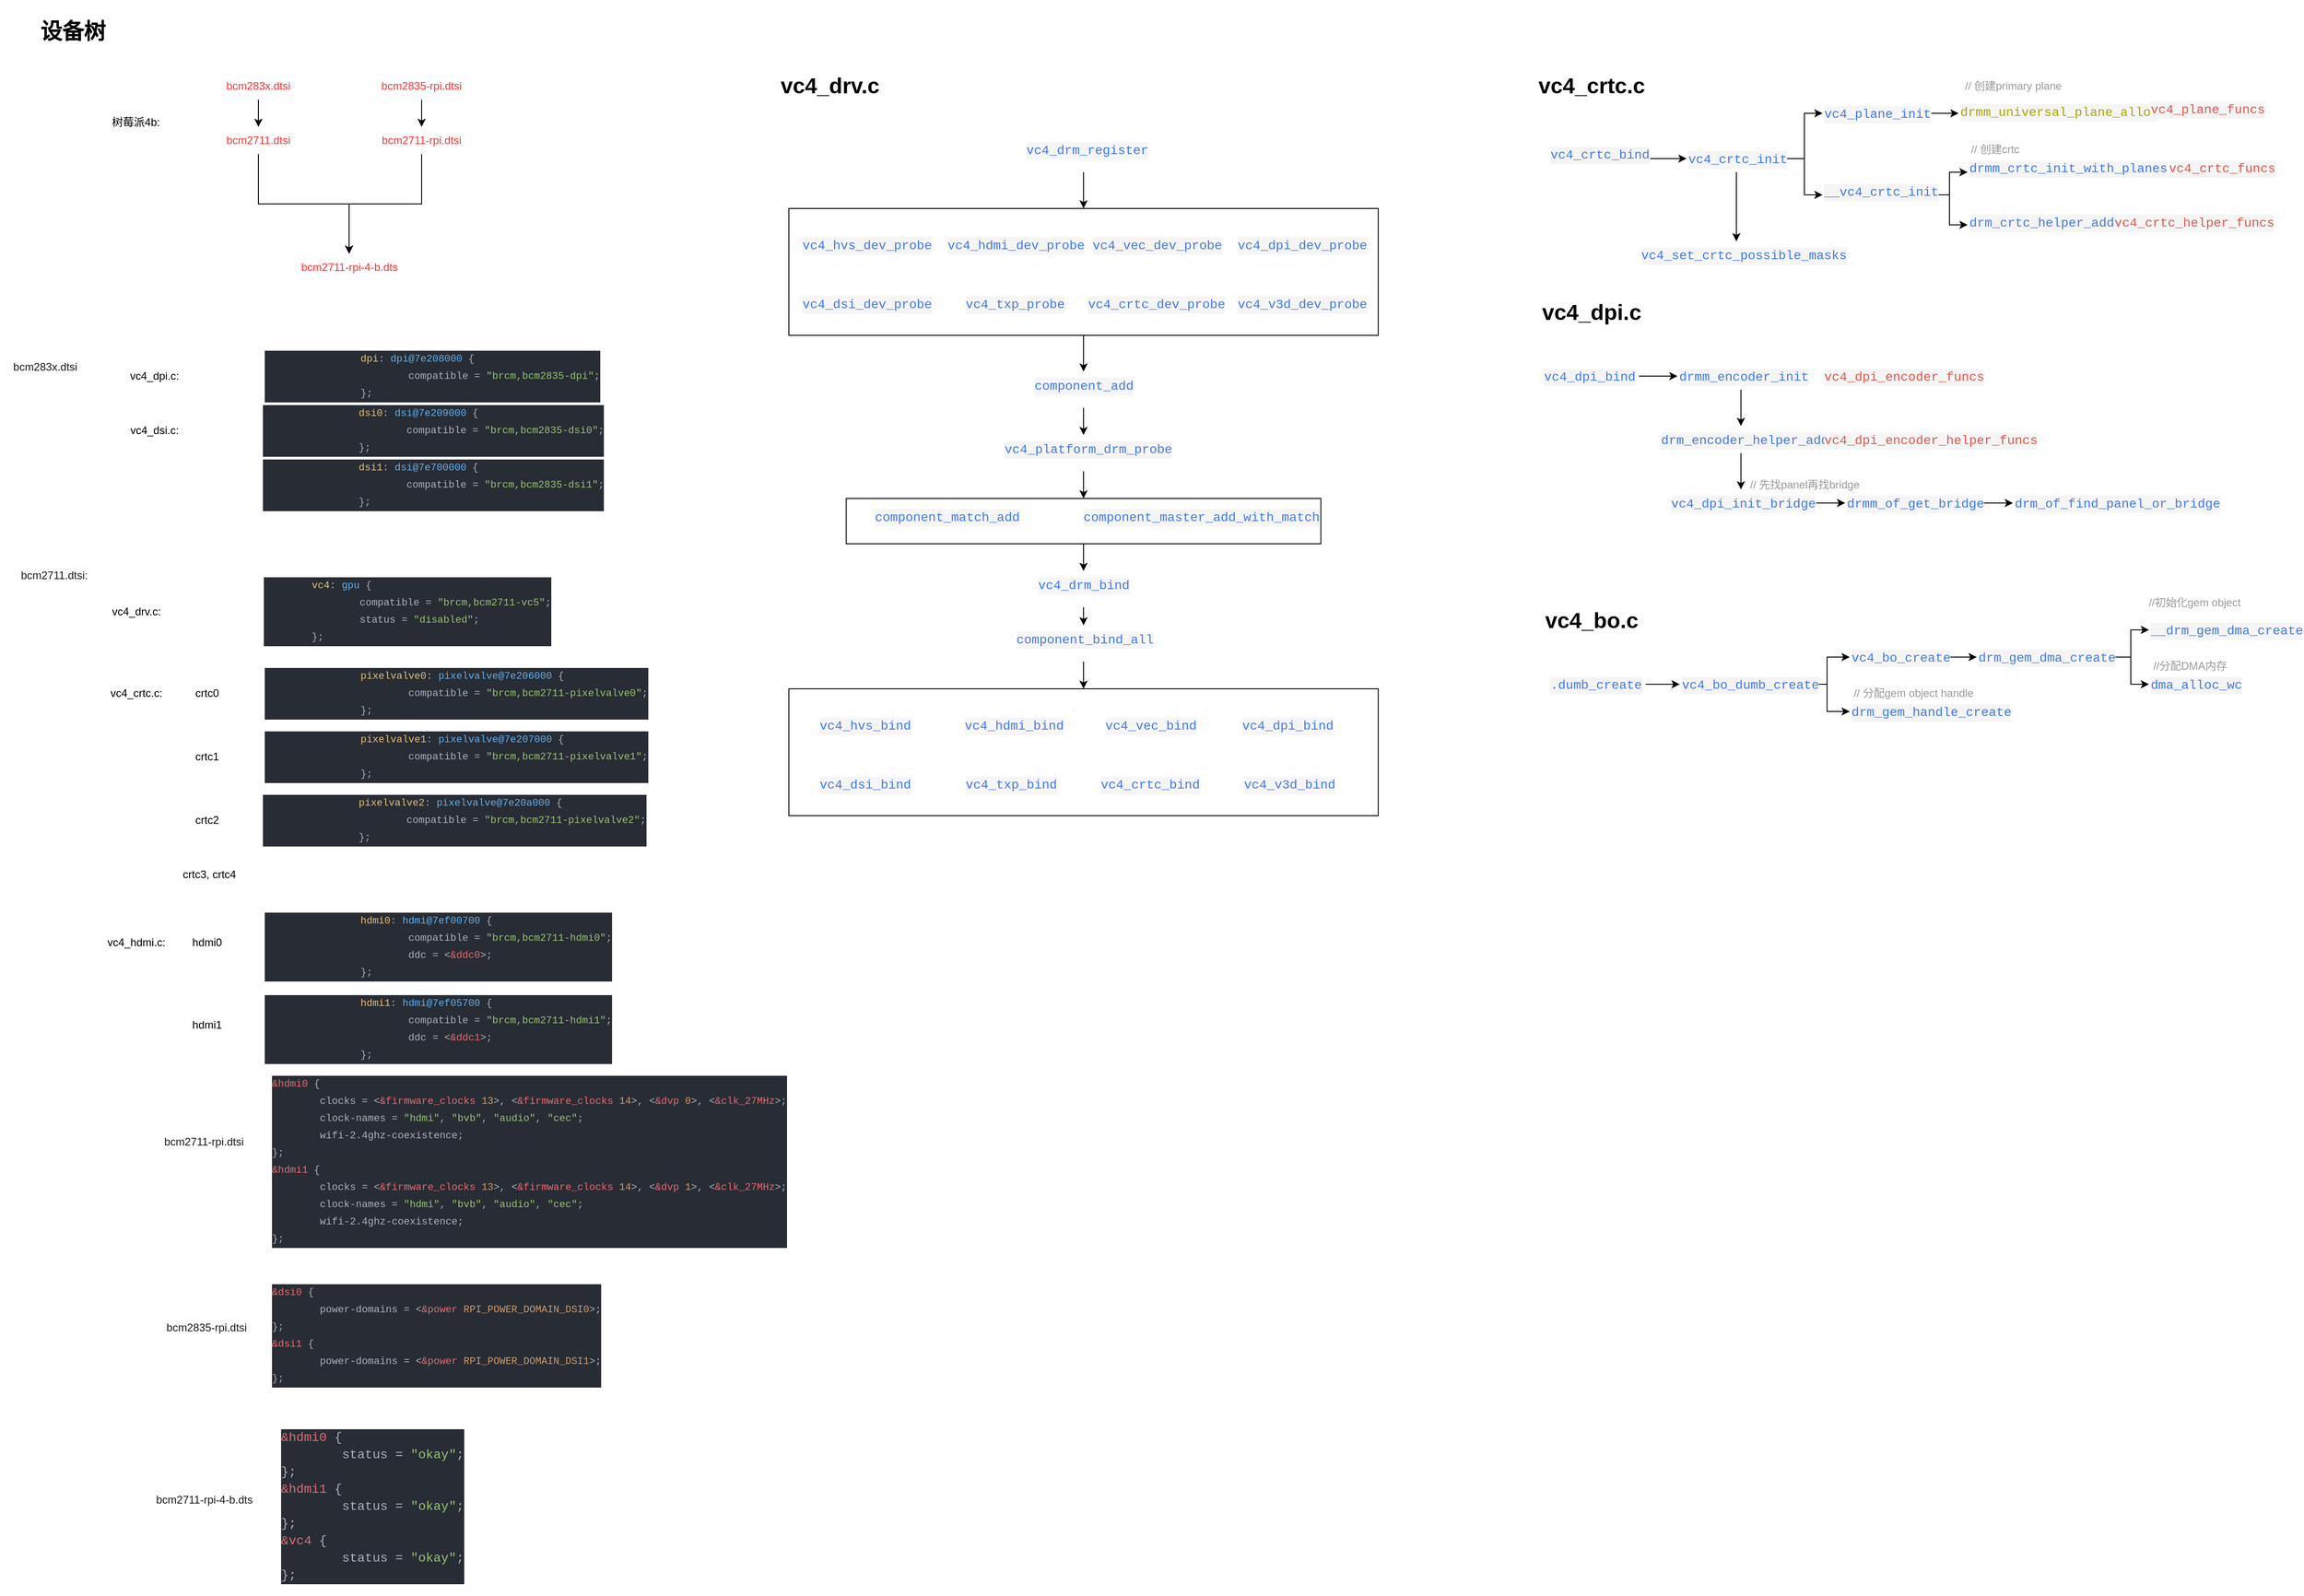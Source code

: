 <mxfile version="25.0.3">
  <diagram name="Page-1" id="6-gjoGEpxw4ECkMXdpWF">
    <mxGraphModel dx="1252" dy="633" grid="1" gridSize="10" guides="1" tooltips="1" connect="1" arrows="1" fold="1" page="1" pageScale="1" pageWidth="827" pageHeight="1169" math="0" shadow="0">
      <root>
        <mxCell id="0" />
        <mxCell id="1" parent="0" />
        <mxCell id="8lX21HBY1fIl10csvX2d-26" style="edgeStyle=orthogonalEdgeStyle;rounded=0;orthogonalLoop=1;jettySize=auto;html=1;exitX=0.5;exitY=1;exitDx=0;exitDy=0;entryX=0.5;entryY=0;entryDx=0;entryDy=0;" parent="1" source="8lX21HBY1fIl10csvX2d-24" target="8lX21HBY1fIl10csvX2d-22" edge="1">
          <mxGeometry relative="1" as="geometry" />
        </mxCell>
        <mxCell id="8lX21HBY1fIl10csvX2d-24" value="" style="rounded=0;whiteSpace=wrap;html=1;" parent="1" vertex="1">
          <mxGeometry x="933.25" y="630" width="523.5" height="50" as="geometry" />
        </mxCell>
        <mxCell id="8lX21HBY1fIl10csvX2d-15" style="edgeStyle=orthogonalEdgeStyle;rounded=0;orthogonalLoop=1;jettySize=auto;html=1;exitX=0.5;exitY=1;exitDx=0;exitDy=0;entryX=0.5;entryY=0;entryDx=0;entryDy=0;" parent="1" source="8lX21HBY1fIl10csvX2d-11" target="8lX21HBY1fIl10csvX2d-14" edge="1">
          <mxGeometry relative="1" as="geometry" />
        </mxCell>
        <mxCell id="8lX21HBY1fIl10csvX2d-11" value="" style="rounded=0;whiteSpace=wrap;html=1;" parent="1" vertex="1">
          <mxGeometry x="870" y="310" width="650" height="140" as="geometry" />
        </mxCell>
        <mxCell id="IQwuNEC89kdCFAj0Ew5a-8" value="" style="edgeStyle=orthogonalEdgeStyle;rounded=0;orthogonalLoop=1;jettySize=auto;html=1;" parent="1" source="IQwuNEC89kdCFAj0Ew5a-1" target="IQwuNEC89kdCFAj0Ew5a-7" edge="1">
          <mxGeometry relative="1" as="geometry" />
        </mxCell>
        <mxCell id="IQwuNEC89kdCFAj0Ew5a-1" value="&lt;font color=&quot;#ff3333&quot;&gt;bcm2711.dtsi&lt;/font&gt;" style="text;html=1;align=center;verticalAlign=middle;whiteSpace=wrap;rounded=0;" parent="1" vertex="1">
          <mxGeometry x="235" y="220" width="100" height="30" as="geometry" />
        </mxCell>
        <mxCell id="IQwuNEC89kdCFAj0Ew5a-3" value="树莓派4b:" style="text;html=1;align=center;verticalAlign=middle;whiteSpace=wrap;rounded=0;" parent="1" vertex="1">
          <mxGeometry x="120" y="200" width="60" height="30" as="geometry" />
        </mxCell>
        <mxCell id="IQwuNEC89kdCFAj0Ew5a-6" value="" style="edgeStyle=orthogonalEdgeStyle;rounded=0;orthogonalLoop=1;jettySize=auto;html=1;" parent="1" source="IQwuNEC89kdCFAj0Ew5a-4" target="IQwuNEC89kdCFAj0Ew5a-1" edge="1">
          <mxGeometry relative="1" as="geometry" />
        </mxCell>
        <mxCell id="IQwuNEC89kdCFAj0Ew5a-4" value="&lt;font color=&quot;#ff3333&quot;&gt;bcm283x.dtsi&lt;/font&gt;" style="text;html=1;align=center;verticalAlign=middle;whiteSpace=wrap;rounded=0;" parent="1" vertex="1">
          <mxGeometry x="235" y="160" width="100" height="30" as="geometry" />
        </mxCell>
        <mxCell id="IQwuNEC89kdCFAj0Ew5a-7" value="&lt;font color=&quot;#ff3333&quot;&gt;bcm2711-rpi-4-b.dts&lt;/font&gt;" style="text;html=1;align=center;verticalAlign=middle;whiteSpace=wrap;rounded=0;" parent="1" vertex="1">
          <mxGeometry x="322.5" y="360" width="125" height="30" as="geometry" />
        </mxCell>
        <mxCell id="IQwuNEC89kdCFAj0Ew5a-9" value="&lt;div style=&quot;color: rgb(171, 178, 191); background-color: rgb(40, 44, 52); font-family: Consolas, &amp;quot;Courier New&amp;quot;, monospace; font-size: 11px; line-height: 19px; white-space: pre;&quot;&gt;&lt;div style=&quot;font-size: 11px;&quot;&gt;&amp;nbsp; &amp;nbsp; &amp;nbsp; &amp;nbsp; &lt;span style=&quot;color: rgb(229, 192, 123); font-size: 11px;&quot;&gt;vc4&lt;/span&gt;: &lt;span style=&quot;color: rgb(97, 175, 239); font-size: 11px;&quot;&gt;gpu&lt;/span&gt; {&lt;/div&gt;&lt;div style=&quot;font-size: 11px;&quot;&gt;&amp;nbsp; &amp;nbsp; &amp;nbsp; &amp;nbsp; &amp;nbsp; &amp;nbsp; &amp;nbsp; &amp;nbsp; compatible = &lt;span style=&quot;color: rgb(152, 195, 121); font-size: 11px;&quot;&gt;&quot;brcm,bcm2711-vc5&quot;&lt;/span&gt;;&lt;/div&gt;&lt;div style=&quot;font-size: 11px;&quot;&gt;&amp;nbsp; &amp;nbsp; &amp;nbsp; &amp;nbsp; &amp;nbsp; &amp;nbsp; &amp;nbsp; &amp;nbsp; status = &lt;span style=&quot;color: rgb(152, 195, 121); font-size: 11px;&quot;&gt;&quot;disabled&quot;&lt;/span&gt;;&lt;/div&gt;&lt;div style=&quot;font-size: 11px;&quot;&gt;&amp;nbsp; &amp;nbsp; &amp;nbsp; &amp;nbsp; };&lt;/div&gt;&lt;/div&gt;" style="text;whiteSpace=wrap;html=1;labelBackgroundColor=#CC99FF;fontSize=11;" parent="1" vertex="1">
          <mxGeometry x="288.75" y="710" width="311.25" height="90" as="geometry" />
        </mxCell>
        <mxCell id="IQwuNEC89kdCFAj0Ew5a-14" style="edgeStyle=orthogonalEdgeStyle;rounded=0;orthogonalLoop=1;jettySize=auto;html=1;exitX=0.5;exitY=1;exitDx=0;exitDy=0;entryX=0.5;entryY=0;entryDx=0;entryDy=0;" parent="1" source="IQwuNEC89kdCFAj0Ew5a-13" target="IQwuNEC89kdCFAj0Ew5a-7" edge="1">
          <mxGeometry relative="1" as="geometry" />
        </mxCell>
        <mxCell id="IQwuNEC89kdCFAj0Ew5a-13" value="&lt;font color=&quot;#ff3333&quot;&gt;bcm2711-rpi.dtsi&lt;/font&gt;" style="text;html=1;align=center;verticalAlign=middle;whiteSpace=wrap;rounded=0;" parent="1" vertex="1">
          <mxGeometry x="415" y="220" width="100" height="30" as="geometry" />
        </mxCell>
        <mxCell id="IQwuNEC89kdCFAj0Ew5a-15" value="&lt;div style=&quot;color: rgb(171, 178, 191); background-color: rgb(40, 44, 52); font-family: Consolas, &amp;quot;Courier New&amp;quot;, monospace; font-size: 11px; line-height: 19px; white-space: pre;&quot;&gt;&lt;div style=&quot;font-size: 11px;&quot;&gt;&lt;span style=&quot;color: rgb(224, 108, 117); font-size: 11px;&quot;&gt;&amp;amp;hdmi0&lt;/span&gt; {&lt;/div&gt;&lt;div style=&quot;font-size: 11px;&quot;&gt;&amp;nbsp; &amp;nbsp; &amp;nbsp; &amp;nbsp; clocks = &amp;lt;&lt;span style=&quot;color: rgb(224, 108, 117); font-size: 11px;&quot;&gt;&amp;amp;firmware_clocks&lt;/span&gt; &lt;span style=&quot;color: rgb(209, 154, 102); font-size: 11px;&quot;&gt;13&lt;/span&gt;&amp;gt;, &amp;lt;&lt;span style=&quot;color: rgb(224, 108, 117); font-size: 11px;&quot;&gt;&amp;amp;firmware_clocks&lt;/span&gt; &lt;span style=&quot;color: rgb(209, 154, 102); font-size: 11px;&quot;&gt;14&lt;/span&gt;&amp;gt;, &amp;lt;&lt;span style=&quot;color: rgb(224, 108, 117); font-size: 11px;&quot;&gt;&amp;amp;dvp&lt;/span&gt; &lt;span style=&quot;color: rgb(209, 154, 102); font-size: 11px;&quot;&gt;0&lt;/span&gt;&amp;gt;, &amp;lt;&lt;span style=&quot;color: rgb(224, 108, 117); font-size: 11px;&quot;&gt;&amp;amp;clk_27MHz&lt;/span&gt;&amp;gt;;&lt;/div&gt;&lt;div style=&quot;font-size: 11px;&quot;&gt;&amp;nbsp; &amp;nbsp; &amp;nbsp; &amp;nbsp; clock-names = &lt;span style=&quot;color: rgb(152, 195, 121); font-size: 11px;&quot;&gt;&quot;hdmi&quot;&lt;/span&gt;, &lt;span style=&quot;color: rgb(152, 195, 121); font-size: 11px;&quot;&gt;&quot;bvb&quot;&lt;/span&gt;, &lt;span style=&quot;color: rgb(152, 195, 121); font-size: 11px;&quot;&gt;&quot;audio&quot;&lt;/span&gt;, &lt;span style=&quot;color: rgb(152, 195, 121); font-size: 11px;&quot;&gt;&quot;cec&quot;&lt;/span&gt;;&lt;/div&gt;&lt;div style=&quot;font-size: 11px;&quot;&gt;&amp;nbsp; &amp;nbsp; &amp;nbsp; &amp;nbsp; wifi-2.4ghz-coexistence;&lt;/div&gt;&lt;div style=&quot;font-size: 11px;&quot;&gt;};&lt;/div&gt;&lt;div style=&quot;font-size: 11px;&quot;&gt;&lt;span style=&quot;color: rgb(224, 108, 117); font-size: 11px;&quot;&gt;&amp;amp;hdmi1&lt;/span&gt; {&lt;/div&gt;&lt;div style=&quot;font-size: 11px;&quot;&gt;&amp;nbsp; &amp;nbsp; &amp;nbsp; &amp;nbsp; clocks = &amp;lt;&lt;span style=&quot;color: rgb(224, 108, 117); font-size: 11px;&quot;&gt;&amp;amp;firmware_clocks&lt;/span&gt; &lt;span style=&quot;color: rgb(209, 154, 102); font-size: 11px;&quot;&gt;13&lt;/span&gt;&amp;gt;, &amp;lt;&lt;span style=&quot;color: rgb(224, 108, 117); font-size: 11px;&quot;&gt;&amp;amp;firmware_clocks&lt;/span&gt; &lt;span style=&quot;color: rgb(209, 154, 102); font-size: 11px;&quot;&gt;14&lt;/span&gt;&amp;gt;, &amp;lt;&lt;span style=&quot;color: rgb(224, 108, 117); font-size: 11px;&quot;&gt;&amp;amp;dvp&lt;/span&gt; &lt;span style=&quot;color: rgb(209, 154, 102); font-size: 11px;&quot;&gt;1&lt;/span&gt;&amp;gt;, &amp;lt;&lt;span style=&quot;color: rgb(224, 108, 117); font-size: 11px;&quot;&gt;&amp;amp;clk_27MHz&lt;/span&gt;&amp;gt;;&lt;/div&gt;&lt;div style=&quot;font-size: 11px;&quot;&gt;&amp;nbsp; &amp;nbsp; &amp;nbsp; &amp;nbsp; clock-names = &lt;span style=&quot;color: rgb(152, 195, 121); font-size: 11px;&quot;&gt;&quot;hdmi&quot;&lt;/span&gt;, &lt;span style=&quot;color: rgb(152, 195, 121); font-size: 11px;&quot;&gt;&quot;bvb&quot;&lt;/span&gt;, &lt;span style=&quot;color: rgb(152, 195, 121); font-size: 11px;&quot;&gt;&quot;audio&quot;&lt;/span&gt;, &lt;span style=&quot;color: rgb(152, 195, 121); font-size: 11px;&quot;&gt;&quot;cec&quot;&lt;/span&gt;;&lt;/div&gt;&lt;div style=&quot;font-size: 11px;&quot;&gt;&amp;nbsp; &amp;nbsp; &amp;nbsp; &amp;nbsp; wifi-2.4ghz-coexistence;&lt;/div&gt;&lt;div style=&quot;font-size: 11px;&quot;&gt;};&lt;/div&gt;&lt;/div&gt;" style="text;whiteSpace=wrap;html=1;labelBackgroundColor=#CC99FF;fontSize=11;" parent="1" vertex="1">
          <mxGeometry x="297.5" y="1260" width="530" height="220" as="geometry" />
        </mxCell>
        <mxCell id="IQwuNEC89kdCFAj0Ew5a-17" style="edgeStyle=orthogonalEdgeStyle;rounded=0;orthogonalLoop=1;jettySize=auto;html=1;exitX=0.5;exitY=1;exitDx=0;exitDy=0;entryX=0.5;entryY=0;entryDx=0;entryDy=0;" parent="1" source="IQwuNEC89kdCFAj0Ew5a-16" target="IQwuNEC89kdCFAj0Ew5a-13" edge="1">
          <mxGeometry relative="1" as="geometry" />
        </mxCell>
        <mxCell id="IQwuNEC89kdCFAj0Ew5a-16" value="bcm2835-rpi.dtsi" style="text;html=1;align=center;verticalAlign=middle;whiteSpace=wrap;rounded=0;fontColor=#FF3333;" parent="1" vertex="1">
          <mxGeometry x="415" y="160" width="100" height="30" as="geometry" />
        </mxCell>
        <mxCell id="IQwuNEC89kdCFAj0Ew5a-18" value="&lt;font color=&quot;#1a1a1a&quot;&gt;bcm2711.dtsi:&lt;/font&gt;" style="text;html=1;align=center;verticalAlign=middle;whiteSpace=wrap;rounded=0;" parent="1" vertex="1">
          <mxGeometry x="10" y="700" width="100" height="30" as="geometry" />
        </mxCell>
        <mxCell id="IQwuNEC89kdCFAj0Ew5a-19" value="&lt;font color=&quot;#1a1a1a&quot;&gt;bcm2711-rpi.dtsi&lt;/font&gt;" style="text;html=1;align=center;verticalAlign=middle;whiteSpace=wrap;rounded=0;" parent="1" vertex="1">
          <mxGeometry x="175" y="1325" width="100" height="30" as="geometry" />
        </mxCell>
        <mxCell id="IQwuNEC89kdCFAj0Ew5a-20" value="&lt;div style=&quot;color: rgb(171, 178, 191); background-color: rgb(40, 44, 52); font-family: Consolas, &amp;quot;Courier New&amp;quot;, monospace; font-weight: normal; font-size: 11px; line-height: 19px; white-space: pre;&quot;&gt;&lt;div style=&quot;font-size: 11px;&quot;&gt;&lt;span style=&quot;color: rgb(224, 108, 117); font-size: 11px;&quot;&gt;&amp;amp;dsi0&lt;/span&gt;&lt;span style=&quot;color: rgb(171, 178, 191); font-size: 11px;&quot;&gt; {&lt;/span&gt;&lt;/div&gt;&lt;div style=&quot;font-size: 11px;&quot;&gt;&lt;span style=&quot;color: rgb(171, 178, 191); font-size: 11px;&quot;&gt;&amp;nbsp; &amp;nbsp; &amp;nbsp; &amp;nbsp; power-domains = &amp;lt;&lt;/span&gt;&lt;span style=&quot;color: rgb(224, 108, 117); font-size: 11px;&quot;&gt;&amp;amp;power&lt;/span&gt;&lt;span style=&quot;color: rgb(171, 178, 191); font-size: 11px;&quot;&gt; &lt;/span&gt;&lt;span style=&quot;color: rgb(209, 154, 102); font-size: 11px;&quot;&gt;RPI_POWER_DOMAIN_DSI0&lt;/span&gt;&lt;span style=&quot;color: rgb(171, 178, 191); font-size: 11px;&quot;&gt;&amp;gt;;&lt;/span&gt;&lt;/div&gt;&lt;div style=&quot;font-size: 11px;&quot;&gt;&lt;span style=&quot;color: rgb(171, 178, 191); font-size: 11px;&quot;&gt;};&lt;/span&gt;&lt;/div&gt;&lt;div style=&quot;font-size: 11px;&quot;&gt;&lt;span style=&quot;color: rgb(224, 108, 117); font-size: 11px;&quot;&gt;&amp;amp;dsi1&lt;/span&gt;&lt;span style=&quot;color: rgb(171, 178, 191); font-size: 11px;&quot;&gt; {&lt;/span&gt;&lt;/div&gt;&lt;div style=&quot;font-size: 11px;&quot;&gt;&lt;span style=&quot;color: rgb(171, 178, 191); font-size: 11px;&quot;&gt;&amp;nbsp; &amp;nbsp; &amp;nbsp; &amp;nbsp; power-domains = &amp;lt;&lt;/span&gt;&lt;span style=&quot;color: rgb(224, 108, 117); font-size: 11px;&quot;&gt;&amp;amp;power&lt;/span&gt;&lt;span style=&quot;color: rgb(171, 178, 191); font-size: 11px;&quot;&gt; &lt;/span&gt;&lt;span style=&quot;color: rgb(209, 154, 102); font-size: 11px;&quot;&gt;RPI_POWER_DOMAIN_DSI1&lt;/span&gt;&lt;span style=&quot;color: rgb(171, 178, 191); font-size: 11px;&quot;&gt;&amp;gt;;&lt;/span&gt;&lt;/div&gt;&lt;div style=&quot;font-size: 11px;&quot;&gt;&lt;span style=&quot;color: rgb(171, 178, 191); font-size: 11px;&quot;&gt;};&lt;/span&gt;&lt;/div&gt;&lt;/div&gt;" style="text;whiteSpace=wrap;html=1;fontSize=11;" parent="1" vertex="1">
          <mxGeometry x="297.5" y="1490" width="350" height="140" as="geometry" />
        </mxCell>
        <mxCell id="IQwuNEC89kdCFAj0Ew5a-21" value="bcm2835-rpi.dtsi" style="text;html=1;align=center;verticalAlign=middle;whiteSpace=wrap;rounded=0;fontColor=#1A1A1A;" parent="1" vertex="1">
          <mxGeometry x="177.5" y="1530" width="100" height="30" as="geometry" />
        </mxCell>
        <mxCell id="IQwuNEC89kdCFAj0Ew5a-22" value="&lt;font color=&quot;#1a1a1a&quot;&gt;bcm2711-rpi-4-b.dts&lt;/font&gt;" style="text;html=1;align=center;verticalAlign=middle;whiteSpace=wrap;rounded=0;" parent="1" vertex="1">
          <mxGeometry x="162.5" y="1720" width="125" height="30" as="geometry" />
        </mxCell>
        <mxCell id="IQwuNEC89kdCFAj0Ew5a-23" value="&lt;div style=&quot;color: rgb(171, 178, 191); background-color: rgb(40, 44, 52); font-family: Consolas, &amp;quot;Courier New&amp;quot;, monospace; font-size: 14px; line-height: 19px; white-space: pre;&quot;&gt;&lt;div&gt;&lt;span style=&quot;color: #e06c75;&quot;&gt;&amp;amp;hdmi0&lt;/span&gt; {&lt;/div&gt;&lt;div&gt;&amp;nbsp; &amp;nbsp; &amp;nbsp; &amp;nbsp; status = &lt;span style=&quot;color: #98c379;&quot;&gt;&quot;okay&quot;&lt;/span&gt;;&lt;/div&gt;&lt;div&gt;};&lt;/div&gt;&lt;div&gt;&lt;span style=&quot;color: #e06c75;&quot;&gt;&amp;amp;hdmi1&lt;/span&gt; {&lt;/div&gt;&lt;div&gt;&amp;nbsp; &amp;nbsp; &amp;nbsp; &amp;nbsp; status = &lt;span style=&quot;color: #98c379;&quot;&gt;&quot;okay&quot;&lt;/span&gt;;&lt;/div&gt;&lt;div&gt;};&lt;/div&gt;&lt;div&gt;&lt;div style=&quot;line-height: 19px;&quot;&gt;&lt;div&gt;&lt;span style=&quot;color: #e06c75;&quot;&gt;&amp;amp;vc4&lt;/span&gt; {&lt;/div&gt;&lt;div&gt;&amp;nbsp; &amp;nbsp; &amp;nbsp; &amp;nbsp; status = &lt;span style=&quot;color: #98c379;&quot;&gt;&quot;okay&quot;&lt;/span&gt;;&lt;/div&gt;&lt;div&gt;};&lt;/div&gt;&lt;/div&gt;&lt;/div&gt;&lt;/div&gt;" style="text;whiteSpace=wrap;html=1;labelBackgroundColor=#CC99FF;" parent="1" vertex="1">
          <mxGeometry x="307.5" y="1650" width="215" height="190" as="geometry" />
        </mxCell>
        <mxCell id="IQwuNEC89kdCFAj0Ew5a-26" value="&lt;div style=&quot;color: rgb(171, 178, 191); background-color: rgb(40, 44, 52); font-family: Consolas, &amp;quot;Courier New&amp;quot;, monospace; font-weight: normal; font-size: 11px; line-height: 19px; white-space: pre;&quot;&gt;&lt;div style=&quot;font-size: 11px;&quot;&gt;&lt;span style=&quot;color: rgb(171, 178, 191); font-size: 11px;&quot;&gt;&amp;nbsp; &amp;nbsp; &amp;nbsp; &amp;nbsp; &amp;nbsp; &amp;nbsp; &amp;nbsp; &amp;nbsp; &lt;/span&gt;&lt;span style=&quot;color: rgb(229, 192, 123); font-size: 11px;&quot;&gt;pixelvalve0&lt;/span&gt;&lt;span style=&quot;color: rgb(171, 178, 191); font-size: 11px;&quot;&gt;: &lt;/span&gt;&lt;span style=&quot;color: rgb(97, 175, 239); font-size: 11px;&quot;&gt;pixelvalve@7e206000&lt;/span&gt;&lt;span style=&quot;color: rgb(171, 178, 191); font-size: 11px;&quot;&gt; {&lt;/span&gt;&lt;/div&gt;&lt;div style=&quot;font-size: 11px;&quot;&gt;&lt;span style=&quot;color: rgb(171, 178, 191); font-size: 11px;&quot;&gt;&amp;nbsp; &amp;nbsp; &amp;nbsp; &amp;nbsp; &amp;nbsp; &amp;nbsp; &amp;nbsp; &amp;nbsp; &amp;nbsp; &amp;nbsp; &amp;nbsp; &amp;nbsp; compatible = &lt;/span&gt;&lt;span style=&quot;color: rgb(152, 195, 121); font-size: 11px;&quot;&gt;&quot;brcm,bcm2711-pixelvalve0&quot;&lt;/span&gt;&lt;span style=&quot;color: rgb(171, 178, 191); font-size: 11px;&quot;&gt;;&lt;/span&gt;&lt;/div&gt;&lt;div style=&quot;font-size: 11px;&quot;&gt;&lt;span style=&quot;color: rgb(171, 178, 191); font-size: 11px;&quot;&gt;&amp;nbsp; &amp;nbsp; &amp;nbsp; &amp;nbsp; &amp;nbsp; &amp;nbsp; &amp;nbsp; &amp;nbsp; };&lt;/span&gt;&lt;/div&gt;&lt;/div&gt;" style="text;whiteSpace=wrap;html=1;fontSize=11;" parent="1" vertex="1">
          <mxGeometry x="290" y="810" width="400" height="70" as="geometry" />
        </mxCell>
        <mxCell id="IQwuNEC89kdCFAj0Ew5a-27" value="vc4_crtc.c:" style="text;html=1;align=center;verticalAlign=middle;resizable=0;points=[];autosize=1;strokeColor=none;fillColor=none;" parent="1" vertex="1">
          <mxGeometry x="110" y="830" width="80" height="30" as="geometry" />
        </mxCell>
        <mxCell id="IQwuNEC89kdCFAj0Ew5a-28" value="&lt;div style=&quot;color: rgb(171, 178, 191); background-color: rgb(40, 44, 52); font-family: Consolas, &amp;quot;Courier New&amp;quot;, monospace; font-weight: normal; font-size: 11px; line-height: 19px; white-space: pre;&quot;&gt;&lt;div style=&quot;font-size: 11px;&quot;&gt;&lt;div style=&quot;font-size: 11px; line-height: 19px;&quot;&gt;&lt;div style=&quot;font-size: 11px;&quot;&gt;&amp;nbsp; &amp;nbsp; &amp;nbsp; &amp;nbsp; &amp;nbsp; &amp;nbsp; &amp;nbsp; &amp;nbsp; &lt;span style=&quot;color: rgb(229, 192, 123); font-size: 11px;&quot;&gt;pixelvalve1&lt;/span&gt;: &lt;span style=&quot;color: rgb(97, 175, 239); font-size: 11px;&quot;&gt;pixelvalve@7e207000&lt;/span&gt; {&lt;/div&gt;&lt;div style=&quot;font-size: 11px;&quot;&gt;&amp;nbsp; &amp;nbsp; &amp;nbsp; &amp;nbsp; &amp;nbsp; &amp;nbsp; &amp;nbsp; &amp;nbsp; &amp;nbsp; &amp;nbsp; &amp;nbsp; &amp;nbsp; compatible = &lt;span style=&quot;color: rgb(152, 195, 121); font-size: 11px;&quot;&gt;&quot;brcm,bcm2711-pixelvalve1&quot;&lt;/span&gt;;&lt;/div&gt;&lt;div style=&quot;font-size: 11px;&quot;&gt;&amp;nbsp; &amp;nbsp; &amp;nbsp; &amp;nbsp; &amp;nbsp; &amp;nbsp; &amp;nbsp; &amp;nbsp; };&lt;/div&gt;&lt;/div&gt;&lt;/div&gt;&lt;/div&gt;" style="text;whiteSpace=wrap;html=1;fontSize=11;" parent="1" vertex="1">
          <mxGeometry x="290" y="880" width="390" height="70" as="geometry" />
        </mxCell>
        <mxCell id="IQwuNEC89kdCFAj0Ew5a-29" value="&lt;div style=&quot;color: rgb(171, 178, 191); background-color: rgb(40, 44, 52); font-family: Consolas, &amp;quot;Courier New&amp;quot;, monospace; font-weight: normal; font-size: 11px; line-height: 19px; white-space: pre;&quot;&gt;&lt;div style=&quot;font-size: 11px;&quot;&gt;&lt;span style=&quot;color: rgb(171, 178, 191); font-size: 11px;&quot;&gt;&amp;nbsp; &amp;nbsp; &amp;nbsp; &amp;nbsp; &amp;nbsp; &amp;nbsp; &amp;nbsp; &amp;nbsp; &lt;/span&gt;&lt;span style=&quot;color: rgb(229, 192, 123); font-size: 11px;&quot;&gt;pixelvalve2&lt;/span&gt;&lt;span style=&quot;color: rgb(171, 178, 191); font-size: 11px;&quot;&gt;: &lt;/span&gt;&lt;span style=&quot;color: rgb(97, 175, 239); font-size: 11px;&quot;&gt;pixelvalve@7e20a000&lt;/span&gt;&lt;span style=&quot;color: rgb(171, 178, 191); font-size: 11px;&quot;&gt; {&lt;/span&gt;&lt;/div&gt;&lt;div style=&quot;font-size: 11px;&quot;&gt;&lt;span style=&quot;color: rgb(171, 178, 191); font-size: 11px;&quot;&gt;&amp;nbsp; &amp;nbsp; &amp;nbsp; &amp;nbsp; &amp;nbsp; &amp;nbsp; &amp;nbsp; &amp;nbsp; &amp;nbsp; &amp;nbsp; &amp;nbsp; &amp;nbsp; compatible = &lt;/span&gt;&lt;span style=&quot;color: rgb(152, 195, 121); font-size: 11px;&quot;&gt;&quot;brcm,bcm2711-pixelvalve2&quot;&lt;/span&gt;&lt;span style=&quot;color: rgb(171, 178, 191); font-size: 11px;&quot;&gt;;&lt;/span&gt;&lt;/div&gt;&lt;div style=&quot;font-size: 11px;&quot;&gt;&lt;span style=&quot;color: rgb(171, 178, 191); font-size: 11px;&quot;&gt;&amp;nbsp; &amp;nbsp; &amp;nbsp; &amp;nbsp; &amp;nbsp; &amp;nbsp; &amp;nbsp; &amp;nbsp; };&lt;/span&gt;&lt;/div&gt;&lt;/div&gt;" style="text;whiteSpace=wrap;html=1;fontSize=11;" parent="1" vertex="1">
          <mxGeometry x="287.5" y="950" width="392.5" height="70" as="geometry" />
        </mxCell>
        <mxCell id="IQwuNEC89kdCFAj0Ew5a-30" value="crtc0" style="text;html=1;align=center;verticalAlign=middle;resizable=0;points=[];autosize=1;strokeColor=none;fillColor=none;" parent="1" vertex="1">
          <mxGeometry x="202.5" y="830" width="50" height="30" as="geometry" />
        </mxCell>
        <mxCell id="IQwuNEC89kdCFAj0Ew5a-31" value="crtc1" style="text;html=1;align=center;verticalAlign=middle;resizable=0;points=[];autosize=1;strokeColor=none;fillColor=none;" parent="1" vertex="1">
          <mxGeometry x="202.5" y="900" width="50" height="30" as="geometry" />
        </mxCell>
        <mxCell id="IQwuNEC89kdCFAj0Ew5a-32" value="crtc2" style="text;html=1;align=center;verticalAlign=middle;resizable=0;points=[];autosize=1;strokeColor=none;fillColor=none;" parent="1" vertex="1">
          <mxGeometry x="202.5" y="970" width="50" height="30" as="geometry" />
        </mxCell>
        <mxCell id="IQwuNEC89kdCFAj0Ew5a-33" value="&lt;font color=&quot;#1a1a1a&quot;&gt;bcm283x.dtsi&lt;/font&gt;" style="text;html=1;align=center;verticalAlign=middle;whiteSpace=wrap;rounded=0;" parent="1" vertex="1">
          <mxGeometry y="470" width="100" height="30" as="geometry" />
        </mxCell>
        <mxCell id="IQwuNEC89kdCFAj0Ew5a-34" value="&lt;div style=&quot;color: rgb(171, 178, 191); background-color: rgb(40, 44, 52); font-family: Consolas, &amp;quot;Courier New&amp;quot;, monospace; font-weight: normal; font-size: 11px; line-height: 19px; white-space: pre;&quot;&gt;&lt;div style=&quot;font-size: 11px;&quot;&gt;&lt;span style=&quot;color: rgb(171, 178, 191); font-size: 11px;&quot;&gt;&amp;nbsp; &amp;nbsp; &amp;nbsp; &amp;nbsp; &amp;nbsp; &amp;nbsp; &amp;nbsp; &amp;nbsp; &lt;/span&gt;&lt;span style=&quot;color: rgb(229, 192, 123); font-size: 11px;&quot;&gt;dpi&lt;/span&gt;&lt;span style=&quot;color: rgb(171, 178, 191); font-size: 11px;&quot;&gt;: &lt;/span&gt;&lt;span style=&quot;color: rgb(97, 175, 239); font-size: 11px;&quot;&gt;dpi@7e208000&lt;/span&gt;&lt;span style=&quot;color: rgb(171, 178, 191); font-size: 11px;&quot;&gt; {&lt;/span&gt;&lt;/div&gt;&lt;div style=&quot;font-size: 11px;&quot;&gt;&lt;span style=&quot;color: rgb(171, 178, 191); font-size: 11px;&quot;&gt;&amp;nbsp; &amp;nbsp; &amp;nbsp; &amp;nbsp; &amp;nbsp; &amp;nbsp; &amp;nbsp; &amp;nbsp; &amp;nbsp; &amp;nbsp; &amp;nbsp; &amp;nbsp; compatible = &lt;/span&gt;&lt;span style=&quot;color: rgb(152, 195, 121); font-size: 11px;&quot;&gt;&quot;brcm,bcm2835-dpi&quot;&lt;/span&gt;&lt;span style=&quot;color: rgb(171, 178, 191); font-size: 11px;&quot;&gt;;&lt;/span&gt;&lt;/div&gt;&lt;div style=&quot;font-size: 11px;&quot;&gt;&lt;span style=&quot;color: rgb(171, 178, 191); font-size: 11px;&quot;&gt;&amp;nbsp; &amp;nbsp; &amp;nbsp; &amp;nbsp; &amp;nbsp; &amp;nbsp; &amp;nbsp; &amp;nbsp; };&lt;/span&gt;&lt;/div&gt;&lt;/div&gt;" style="text;whiteSpace=wrap;html=1;fontSize=11;" parent="1" vertex="1">
          <mxGeometry x="290" y="460" width="350" height="70" as="geometry" />
        </mxCell>
        <mxCell id="IQwuNEC89kdCFAj0Ew5a-35" value="&lt;div style=&quot;color: rgb(171, 178, 191); background-color: rgb(40, 44, 52); font-family: Consolas, &amp;quot;Courier New&amp;quot;, monospace; font-weight: normal; font-size: 11px; line-height: 19px; white-space: pre;&quot;&gt;&lt;div style=&quot;font-size: 11px;&quot;&gt;&lt;span style=&quot;color: rgb(171, 178, 191); font-size: 11px;&quot;&gt;&amp;nbsp; &amp;nbsp; &amp;nbsp; &amp;nbsp; &amp;nbsp; &amp;nbsp; &amp;nbsp; &amp;nbsp; &lt;/span&gt;&lt;span style=&quot;color: rgb(229, 192, 123); font-size: 11px;&quot;&gt;dsi0&lt;/span&gt;&lt;span style=&quot;color: rgb(171, 178, 191); font-size: 11px;&quot;&gt;: &lt;/span&gt;&lt;span style=&quot;color: rgb(97, 175, 239); font-size: 11px;&quot;&gt;dsi@7e209000&lt;/span&gt;&lt;span style=&quot;color: rgb(171, 178, 191); font-size: 11px;&quot;&gt; {&lt;/span&gt;&lt;/div&gt;&lt;div style=&quot;font-size: 11px;&quot;&gt;&lt;span style=&quot;color: rgb(171, 178, 191); font-size: 11px;&quot;&gt;&amp;nbsp; &amp;nbsp; &amp;nbsp; &amp;nbsp; &amp;nbsp; &amp;nbsp; &amp;nbsp; &amp;nbsp; &amp;nbsp; &amp;nbsp; &amp;nbsp; &amp;nbsp; compatible = &lt;/span&gt;&lt;span style=&quot;color: rgb(152, 195, 121); font-size: 11px;&quot;&gt;&quot;brcm,bcm2835-dsi0&quot;&lt;/span&gt;&lt;span style=&quot;color: rgb(171, 178, 191); font-size: 11px;&quot;&gt;;&lt;/span&gt;&lt;/div&gt;&lt;div style=&quot;font-size: 11px;&quot;&gt;&lt;span style=&quot;color: rgb(171, 178, 191); font-size: 11px;&quot;&gt;&amp;nbsp; &amp;nbsp; &amp;nbsp; &amp;nbsp; &amp;nbsp; &amp;nbsp; &amp;nbsp; &amp;nbsp; };&lt;/span&gt;&lt;/div&gt;&lt;/div&gt;" style="text;whiteSpace=wrap;html=1;fontSize=11;" parent="1" vertex="1">
          <mxGeometry x="287.5" y="520" width="360" height="70" as="geometry" />
        </mxCell>
        <mxCell id="IQwuNEC89kdCFAj0Ew5a-36" value="&lt;div style=&quot;color: rgb(171, 178, 191); background-color: rgb(40, 44, 52); font-family: Consolas, &amp;quot;Courier New&amp;quot;, monospace; font-weight: normal; font-size: 11px; line-height: 19px; white-space: pre;&quot;&gt;&lt;div style=&quot;font-size: 11px;&quot;&gt;&lt;span style=&quot;color: rgb(171, 178, 191); font-size: 11px;&quot;&gt;&amp;nbsp; &amp;nbsp; &amp;nbsp; &amp;nbsp; &amp;nbsp; &amp;nbsp; &amp;nbsp; &amp;nbsp; &lt;/span&gt;&lt;span style=&quot;font-size: 11px; color: rgb(229, 192, 123);&quot;&gt;dsi1&lt;/span&gt;&lt;span style=&quot;font-size: 11px;&quot;&gt;: &lt;/span&gt;&lt;span style=&quot;font-size: 11px; color: rgb(97, 175, 239);&quot;&gt;dsi@7e700000&lt;/span&gt; {&lt;br style=&quot;font-size: 11px;&quot;&gt;&lt;/div&gt;&lt;div style=&quot;font-size: 11px;&quot;&gt;&lt;span style=&quot;color: rgb(171, 178, 191); font-size: 11px;&quot;&gt;&amp;nbsp; &amp;nbsp; &amp;nbsp; &amp;nbsp; &amp;nbsp; &amp;nbsp; &amp;nbsp; &amp;nbsp; &amp;nbsp; &amp;nbsp; &amp;nbsp; &amp;nbsp; compatible = &lt;/span&gt;&lt;span style=&quot;color: rgb(152, 195, 121); font-size: 11px;&quot;&gt;&quot;brcm,bcm2835-dsi1&quot;&lt;/span&gt;&lt;span style=&quot;color: rgb(171, 178, 191); font-size: 11px;&quot;&gt;;&lt;/span&gt;&lt;/div&gt;&lt;div style=&quot;font-size: 11px;&quot;&gt;&lt;span style=&quot;color: rgb(171, 178, 191); font-size: 11px;&quot;&gt;&amp;nbsp; &amp;nbsp; &amp;nbsp; &amp;nbsp; &amp;nbsp; &amp;nbsp; &amp;nbsp; &amp;nbsp; };&lt;/span&gt;&lt;/div&gt;&lt;/div&gt;" style="text;whiteSpace=wrap;html=1;fontSize=11;" parent="1" vertex="1">
          <mxGeometry x="287.5" y="580" width="360" height="70" as="geometry" />
        </mxCell>
        <mxCell id="IQwuNEC89kdCFAj0Ew5a-37" value="vc4_dpi.c:" style="text;html=1;align=center;verticalAlign=middle;resizable=0;points=[];autosize=1;strokeColor=none;fillColor=none;" parent="1" vertex="1">
          <mxGeometry x="130" y="480" width="80" height="30" as="geometry" />
        </mxCell>
        <mxCell id="IQwuNEC89kdCFAj0Ew5a-38" value="vc4_dsi.c:" style="text;html=1;align=center;verticalAlign=middle;resizable=0;points=[];autosize=1;strokeColor=none;fillColor=none;" parent="1" vertex="1">
          <mxGeometry x="130" y="540" width="80" height="30" as="geometry" />
        </mxCell>
        <mxCell id="IQwuNEC89kdCFAj0Ew5a-39" value="&lt;div style=&quot;color: rgb(171, 178, 191); background-color: rgb(40, 44, 52); font-family: Consolas, &amp;quot;Courier New&amp;quot;, monospace; font-weight: normal; font-size: 11px; line-height: 19px; white-space: pre;&quot;&gt;&lt;div style=&quot;font-size: 11px;&quot;&gt;&lt;span style=&quot;color: rgb(171, 178, 191); font-size: 11px;&quot;&gt;&amp;nbsp; &amp;nbsp; &amp;nbsp; &amp;nbsp; &amp;nbsp; &amp;nbsp; &amp;nbsp; &amp;nbsp; &lt;/span&gt;&lt;span style=&quot;color: rgb(229, 192, 123); font-size: 11px;&quot;&gt;hdmi0&lt;/span&gt;&lt;span style=&quot;color: rgb(171, 178, 191); font-size: 11px;&quot;&gt;: &lt;/span&gt;&lt;span style=&quot;color: rgb(97, 175, 239); font-size: 11px;&quot;&gt;hdmi@7ef00700&lt;/span&gt;&lt;span style=&quot;color: rgb(171, 178, 191); font-size: 11px;&quot;&gt; {&lt;/span&gt;&lt;/div&gt;&lt;div style=&quot;font-size: 11px;&quot;&gt;&lt;span style=&quot;color: rgb(171, 178, 191); font-size: 11px;&quot;&gt;&amp;nbsp; &amp;nbsp; &amp;nbsp; &amp;nbsp; &amp;nbsp; &amp;nbsp; &amp;nbsp; &amp;nbsp; &amp;nbsp; &amp;nbsp; &amp;nbsp; &amp;nbsp; compatible = &lt;/span&gt;&lt;span style=&quot;color: rgb(152, 195, 121); font-size: 11px;&quot;&gt;&quot;brcm,bcm2711-hdmi0&quot;&lt;/span&gt;&lt;span style=&quot;color: rgb(171, 178, 191); font-size: 11px;&quot;&gt;;&lt;/span&gt;&lt;/div&gt;&lt;div style=&quot;font-size: 11px;&quot;&gt;&lt;span style=&quot;color: rgb(171, 178, 191); font-size: 11px;&quot;&gt;&amp;nbsp; &amp;nbsp; &amp;nbsp; &amp;nbsp; &amp;nbsp; &amp;nbsp; &amp;nbsp; &amp;nbsp; &amp;nbsp; &amp;nbsp; &amp;nbsp; &amp;nbsp; ddc = &amp;lt;&lt;/span&gt;&lt;span style=&quot;color: rgb(224, 108, 117); font-size: 11px;&quot;&gt;&amp;amp;ddc0&lt;/span&gt;&lt;span style=&quot;color: rgb(171, 178, 191); font-size: 11px;&quot;&gt;&amp;gt;;&lt;/span&gt;&lt;/div&gt;&lt;div style=&quot;font-size: 11px;&quot;&gt;&lt;span style=&quot;color: rgb(171, 178, 191); font-size: 11px;&quot;&gt;&amp;nbsp; &amp;nbsp; &amp;nbsp; &amp;nbsp; &amp;nbsp; &amp;nbsp; &amp;nbsp; &amp;nbsp; };&lt;/span&gt;&lt;/div&gt;&lt;/div&gt;" style="text;whiteSpace=wrap;html=1;fontSize=11;" parent="1" vertex="1">
          <mxGeometry x="290" y="1080" width="360" height="80" as="geometry" />
        </mxCell>
        <mxCell id="IQwuNEC89kdCFAj0Ew5a-40" value="&lt;div style=&quot;color: rgb(171, 178, 191); background-color: rgb(40, 44, 52); font-family: Consolas, &amp;quot;Courier New&amp;quot;, monospace; font-weight: normal; font-size: 11px; line-height: 19px; white-space: pre;&quot;&gt;&lt;div style=&quot;font-size: 11px;&quot;&gt;&lt;span style=&quot;color: rgb(171, 178, 191); font-size: 11px;&quot;&gt;&amp;nbsp; &amp;nbsp; &amp;nbsp; &amp;nbsp; &amp;nbsp; &amp;nbsp; &amp;nbsp; &amp;nbsp; &lt;/span&gt;&lt;span style=&quot;font-size: 11px; color: rgb(229, 192, 123);&quot;&gt;hdmi1&lt;/span&gt;&lt;span style=&quot;font-size: 11px;&quot;&gt;: &lt;/span&gt;&lt;span style=&quot;font-size: 11px; color: rgb(97, 175, 239);&quot;&gt;hdmi@7ef05700&lt;/span&gt; {&lt;br style=&quot;font-size: 11px;&quot;&gt;&lt;/div&gt;&lt;div style=&quot;font-size: 11px;&quot;&gt;&lt;span style=&quot;color: rgb(171, 178, 191); font-size: 11px;&quot;&gt;&amp;nbsp; &amp;nbsp; &amp;nbsp; &amp;nbsp; &amp;nbsp; &amp;nbsp; &amp;nbsp; &amp;nbsp; &amp;nbsp; &amp;nbsp; &amp;nbsp; &amp;nbsp; compatible = &lt;/span&gt;&lt;span style=&quot;color: rgb(152, 195, 121); font-size: 11px;&quot;&gt;&quot;brcm,bcm2711-hdmi1&quot;&lt;/span&gt;&lt;span style=&quot;color: rgb(171, 178, 191); font-size: 11px;&quot;&gt;;&lt;/span&gt;&lt;/div&gt;&lt;div style=&quot;font-size: 11px;&quot;&gt;&lt;span style=&quot;color: rgb(171, 178, 191); font-size: 11px;&quot;&gt;&amp;nbsp; &amp;nbsp; &amp;nbsp; &amp;nbsp; &amp;nbsp; &amp;nbsp; &amp;nbsp; &amp;nbsp; &amp;nbsp; &amp;nbsp; &amp;nbsp; &amp;nbsp; ddc = &amp;lt;&lt;/span&gt;&lt;span style=&quot;color: rgb(224, 108, 117); font-size: 11px;&quot;&gt;&amp;amp;ddc1&lt;/span&gt;&lt;span style=&quot;color: rgb(171, 178, 191); font-size: 11px;&quot;&gt;&amp;gt;;&lt;/span&gt;&lt;/div&gt;&lt;div style=&quot;font-size: 11px;&quot;&gt;&lt;span style=&quot;color: rgb(171, 178, 191); font-size: 11px;&quot;&gt;&amp;nbsp; &amp;nbsp; &amp;nbsp; &amp;nbsp; &amp;nbsp; &amp;nbsp; &amp;nbsp; &amp;nbsp; };&lt;/span&gt;&lt;/div&gt;&lt;/div&gt;" style="text;whiteSpace=wrap;html=1;fontSize=11;" parent="1" vertex="1">
          <mxGeometry x="290" y="1171" width="360" height="80" as="geometry" />
        </mxCell>
        <mxCell id="IQwuNEC89kdCFAj0Ew5a-41" value="vc4_hdmi.c:" style="text;html=1;align=center;verticalAlign=middle;resizable=0;points=[];autosize=1;strokeColor=none;fillColor=none;" parent="1" vertex="1">
          <mxGeometry x="105" y="1105" width="90" height="30" as="geometry" />
        </mxCell>
        <mxCell id="IQwuNEC89kdCFAj0Ew5a-42" value="hdmi0" style="text;html=1;align=center;verticalAlign=middle;resizable=0;points=[];autosize=1;strokeColor=none;fillColor=none;" parent="1" vertex="1">
          <mxGeometry x="197.5" y="1105" width="60" height="30" as="geometry" />
        </mxCell>
        <mxCell id="IQwuNEC89kdCFAj0Ew5a-43" value="hdmi1" style="text;html=1;align=center;verticalAlign=middle;resizable=0;points=[];autosize=1;strokeColor=none;fillColor=none;" parent="1" vertex="1">
          <mxGeometry x="197.5" y="1196" width="60" height="30" as="geometry" />
        </mxCell>
        <mxCell id="tBX07c4tivHEvZJBObFh-1" value="vc4_drv.c:" style="text;html=1;align=center;verticalAlign=middle;resizable=0;points=[];autosize=1;strokeColor=none;fillColor=none;" parent="1" vertex="1">
          <mxGeometry x="110" y="740" width="80" height="30" as="geometry" />
        </mxCell>
        <mxCell id="tBX07c4tivHEvZJBObFh-2" value="crtc3, crtc4" style="text;html=1;align=center;verticalAlign=middle;whiteSpace=wrap;rounded=0;" parent="1" vertex="1">
          <mxGeometry x="190" y="1030" width="82" height="30" as="geometry" />
        </mxCell>
        <mxCell id="8lX21HBY1fIl10csvX2d-12" style="edgeStyle=orthogonalEdgeStyle;rounded=0;orthogonalLoop=1;jettySize=auto;html=1;exitX=0.5;exitY=1;exitDx=0;exitDy=0;entryX=0.5;entryY=0;entryDx=0;entryDy=0;" parent="1" source="8lX21HBY1fIl10csvX2d-1" target="8lX21HBY1fIl10csvX2d-11" edge="1">
          <mxGeometry relative="1" as="geometry" />
        </mxCell>
        <mxCell id="8lX21HBY1fIl10csvX2d-1" value="&lt;div style=&quot;color: #383a42;background-color: #f5f5f5;font-family: Consolas, &#39;Courier New&#39;, monospace;font-weight: normal;font-size: 14px;line-height: 19px;white-space: pre;&quot;&gt;&lt;div&gt;&lt;span style=&quot;color: #4078f2;&quot;&gt;vc4_drm_register&lt;/span&gt;&lt;/div&gt;&lt;/div&gt;" style="text;whiteSpace=wrap;html=1;" parent="1" vertex="1">
          <mxGeometry x="1130" y="230" width="130" height="40" as="geometry" />
        </mxCell>
        <mxCell id="8lX21HBY1fIl10csvX2d-2" value="&lt;div style=&quot;color: #383a42;background-color: #f5f5f5;font-family: Consolas, &#39;Courier New&#39;, monospace;font-weight: normal;font-size: 14px;line-height: 19px;white-space: pre;&quot;&gt;&lt;div&gt;&lt;span style=&quot;color: #4078f2;&quot;&gt;vc4_hvs_dev_probe&lt;/span&gt;&lt;/div&gt;&lt;/div&gt;" style="text;whiteSpace=wrap;html=1;" parent="1" vertex="1">
          <mxGeometry x="883" y="335" width="140" height="40" as="geometry" />
        </mxCell>
        <mxCell id="8lX21HBY1fIl10csvX2d-3" value="&lt;div style=&quot;color: #383a42;background-color: #f5f5f5;font-family: Consolas, &#39;Courier New&#39;, monospace;font-weight: normal;font-size: 14px;line-height: 19px;white-space: pre;&quot;&gt;&lt;div&gt;&lt;span style=&quot;color: #4078f2;&quot;&gt;vc4_hdmi_dev_probe&lt;/span&gt;&lt;/div&gt;&lt;/div&gt;" style="text;whiteSpace=wrap;html=1;" parent="1" vertex="1">
          <mxGeometry x="1043" y="335" width="170" height="40" as="geometry" />
        </mxCell>
        <mxCell id="8lX21HBY1fIl10csvX2d-4" value="&lt;div style=&quot;color: #383a42;background-color: #f5f5f5;font-family: Consolas, &#39;Courier New&#39;, monospace;font-weight: normal;font-size: 14px;line-height: 19px;white-space: pre;&quot;&gt;&lt;div&gt;&lt;span style=&quot;color: #4078f2;&quot;&gt;vc4_vec_dev_probe&lt;/span&gt;&lt;/div&gt;&lt;/div&gt;" style="text;whiteSpace=wrap;html=1;" parent="1" vertex="1">
          <mxGeometry x="1203" y="335" width="160" height="40" as="geometry" />
        </mxCell>
        <mxCell id="8lX21HBY1fIl10csvX2d-5" value="&lt;div style=&quot;color: #383a42;background-color: #f5f5f5;font-family: Consolas, &#39;Courier New&#39;, monospace;font-weight: normal;font-size: 14px;line-height: 19px;white-space: pre;&quot;&gt;&lt;div&gt;&lt;span style=&quot;color: #4078f2;&quot;&gt;vc4_dpi_dev_probe&lt;/span&gt;&lt;/div&gt;&lt;/div&gt;" style="text;whiteSpace=wrap;html=1;" parent="1" vertex="1">
          <mxGeometry x="1363" y="335" width="160" height="40" as="geometry" />
        </mxCell>
        <mxCell id="8lX21HBY1fIl10csvX2d-6" value="&lt;div style=&quot;color: #383a42;background-color: #f5f5f5;font-family: Consolas, &#39;Courier New&#39;, monospace;font-weight: normal;font-size: 14px;line-height: 19px;white-space: pre;&quot;&gt;&lt;div&gt;&lt;span style=&quot;color: #4078f2;&quot;&gt;vc4_dsi_dev_probe&lt;/span&gt;&lt;/div&gt;&lt;/div&gt;" style="text;whiteSpace=wrap;html=1;" parent="1" vertex="1">
          <mxGeometry x="883" y="400" width="160" height="40" as="geometry" />
        </mxCell>
        <mxCell id="8lX21HBY1fIl10csvX2d-7" value="&lt;div style=&quot;color: #383a42;background-color: #f5f5f5;font-family: Consolas, &#39;Courier New&#39;, monospace;font-weight: normal;font-size: 14px;line-height: 19px;white-space: pre;&quot;&gt;&lt;div&gt;&lt;span style=&quot;color: #4078f2;&quot;&gt;vc4_txp_probe&lt;/span&gt;&lt;/div&gt;&lt;/div&gt;" style="text;whiteSpace=wrap;html=1;" parent="1" vertex="1">
          <mxGeometry x="1063" y="400" width="130" height="40" as="geometry" />
        </mxCell>
        <mxCell id="8lX21HBY1fIl10csvX2d-8" value="&lt;div style=&quot;color: #383a42;background-color: #f5f5f5;font-family: Consolas, &#39;Courier New&#39;, monospace;font-weight: normal;font-size: 14px;line-height: 19px;white-space: pre;&quot;&gt;&lt;div&gt;&lt;span style=&quot;color: #4078f2;&quot;&gt;vc4_crtc_dev_probe&lt;/span&gt;&lt;/div&gt;&lt;/div&gt;" style="text;whiteSpace=wrap;html=1;" parent="1" vertex="1">
          <mxGeometry x="1198" y="400" width="170" height="40" as="geometry" />
        </mxCell>
        <mxCell id="8lX21HBY1fIl10csvX2d-9" value="&lt;div style=&quot;color: #383a42;background-color: #f5f5f5;font-family: Consolas, &#39;Courier New&#39;, monospace;font-weight: normal;font-size: 14px;line-height: 19px;white-space: pre;&quot;&gt;&lt;div&gt;&lt;span style=&quot;color: #4078f2;&quot;&gt;vc4_v3d_dev_probe&lt;/span&gt;&lt;/div&gt;&lt;/div&gt;" style="text;whiteSpace=wrap;html=1;" parent="1" vertex="1">
          <mxGeometry x="1363" y="400" width="160" height="40" as="geometry" />
        </mxCell>
        <mxCell id="8lX21HBY1fIl10csvX2d-17" style="edgeStyle=orthogonalEdgeStyle;rounded=0;orthogonalLoop=1;jettySize=auto;html=1;exitX=0.5;exitY=1;exitDx=0;exitDy=0;entryX=0.5;entryY=0;entryDx=0;entryDy=0;" parent="1" source="8lX21HBY1fIl10csvX2d-14" target="8lX21HBY1fIl10csvX2d-16" edge="1">
          <mxGeometry relative="1" as="geometry" />
        </mxCell>
        <mxCell id="8lX21HBY1fIl10csvX2d-14" value="&lt;div style=&quot;color: #383a42;background-color: #f5f5f5;font-family: Consolas, &#39;Courier New&#39;, monospace;font-weight: normal;font-size: 14px;line-height: 19px;white-space: pre;&quot;&gt;&lt;div&gt;&lt;span style=&quot;color: #4078f2;&quot;&gt;component_add&lt;/span&gt;&lt;/div&gt;&lt;/div&gt;" style="text;whiteSpace=wrap;html=1;" parent="1" vertex="1">
          <mxGeometry x="1138.5" y="490" width="113" height="40" as="geometry" />
        </mxCell>
        <mxCell id="8lX21HBY1fIl10csvX2d-25" style="edgeStyle=orthogonalEdgeStyle;rounded=0;orthogonalLoop=1;jettySize=auto;html=1;exitX=0.5;exitY=1;exitDx=0;exitDy=0;entryX=0.5;entryY=0;entryDx=0;entryDy=0;" parent="1" source="8lX21HBY1fIl10csvX2d-16" target="8lX21HBY1fIl10csvX2d-24" edge="1">
          <mxGeometry relative="1" as="geometry" />
        </mxCell>
        <mxCell id="8lX21HBY1fIl10csvX2d-16" value="&lt;div style=&quot;color: #383a42;background-color: #f5f5f5;font-family: Consolas, &#39;Courier New&#39;, monospace;font-weight: normal;font-size: 14px;line-height: 19px;white-space: pre;&quot;&gt;&lt;div&gt;&lt;span style=&quot;color: #4078f2;&quot;&gt;vc4_platform_drm_probe&lt;/span&gt;&lt;/div&gt;&lt;/div&gt;" style="text;whiteSpace=wrap;html=1;" parent="1" vertex="1">
          <mxGeometry x="1106" y="560" width="178" height="40" as="geometry" />
        </mxCell>
        <mxCell id="8lX21HBY1fIl10csvX2d-18" value="&lt;div style=&quot;color: #383a42;background-color: #f5f5f5;font-family: Consolas, &#39;Courier New&#39;, monospace;font-weight: normal;font-size: 14px;line-height: 19px;white-space: pre;&quot;&gt;&lt;div&gt;&lt;span style=&quot;color: #4078f2;&quot;&gt;component_match_add&lt;/span&gt;&lt;/div&gt;&lt;/div&gt;" style="text;whiteSpace=wrap;html=1;" parent="1" vertex="1">
          <mxGeometry x="963" y="635" width="157" height="40" as="geometry" />
        </mxCell>
        <mxCell id="8lX21HBY1fIl10csvX2d-19" value="&lt;div style=&quot;color: #383a42;background-color: #f5f5f5;font-family: Consolas, &#39;Courier New&#39;, monospace;font-weight: normal;font-size: 14px;line-height: 19px;white-space: pre;&quot;&gt;&lt;div&gt;&lt;span style=&quot;color: #4078f2;&quot;&gt;component_master_add_with_match&lt;/span&gt;&lt;/div&gt;&lt;/div&gt;" style="text;whiteSpace=wrap;html=1;" parent="1" vertex="1">
          <mxGeometry x="1193" y="635" width="250" height="40" as="geometry" />
        </mxCell>
        <mxCell id="8lX21HBY1fIl10csvX2d-39" style="edgeStyle=orthogonalEdgeStyle;rounded=0;orthogonalLoop=1;jettySize=auto;html=1;exitX=0.5;exitY=1;exitDx=0;exitDy=0;entryX=0.5;entryY=0;entryDx=0;entryDy=0;" parent="1" source="8lX21HBY1fIl10csvX2d-22" target="8lX21HBY1fIl10csvX2d-38" edge="1">
          <mxGeometry relative="1" as="geometry" />
        </mxCell>
        <mxCell id="8lX21HBY1fIl10csvX2d-22" value="&lt;div style=&quot;color: #383a42;background-color: #f5f5f5;font-family: Consolas, &#39;Courier New&#39;, monospace;font-weight: normal;font-size: 14px;line-height: 19px;white-space: pre;&quot;&gt;&lt;div&gt;&lt;span style=&quot;color: #4078f2;&quot;&gt;vc4_drm_bind&lt;/span&gt;&lt;/div&gt;&lt;/div&gt;" style="text;whiteSpace=wrap;html=1;" parent="1" vertex="1">
          <mxGeometry x="1142.75" y="710" width="104.5" height="40" as="geometry" />
        </mxCell>
        <mxCell id="8lX21HBY1fIl10csvX2d-29" value="" style="rounded=0;whiteSpace=wrap;html=1;" parent="1" vertex="1">
          <mxGeometry x="870" y="840" width="650" height="140" as="geometry" />
        </mxCell>
        <mxCell id="8lX21HBY1fIl10csvX2d-30" value="&lt;div style=&quot;color: #383a42;background-color: #f5f5f5;font-family: Consolas, &#39;Courier New&#39;, monospace;font-weight: normal;font-size: 14px;line-height: 19px;white-space: pre;&quot;&gt;&lt;div style=&quot;line-height: 19px;&quot;&gt;&lt;span style=&quot;color: #4078f2;&quot;&gt;vc4_hvs_bind&lt;/span&gt;&lt;/div&gt;&lt;/div&gt;" style="text;whiteSpace=wrap;html=1;" parent="1" vertex="1">
          <mxGeometry x="901.5" y="865" width="97" height="40" as="geometry" />
        </mxCell>
        <mxCell id="8lX21HBY1fIl10csvX2d-31" value="&lt;div style=&quot;color: #383a42;background-color: #f5f5f5;font-family: Consolas, &#39;Courier New&#39;, monospace;font-weight: normal;font-size: 14px;line-height: 19px;white-space: pre;&quot;&gt;&lt;div style=&quot;line-height: 19px;&quot;&gt;&lt;span style=&quot;color: #4078f2;&quot;&gt;vc4_hdmi_bind&lt;/span&gt;&lt;/div&gt;&lt;/div&gt;" style="text;whiteSpace=wrap;html=1;" parent="1" vertex="1">
          <mxGeometry x="1061.5" y="865" width="107" height="40" as="geometry" />
        </mxCell>
        <mxCell id="8lX21HBY1fIl10csvX2d-32" value="&lt;div style=&quot;color: #383a42;background-color: #f5f5f5;font-family: Consolas, &#39;Courier New&#39;, monospace;font-weight: normal;font-size: 14px;line-height: 19px;white-space: pre;&quot;&gt;&lt;div&gt;&lt;span style=&quot;color: #4078f2;&quot;&gt;vc4_vec_bind&lt;/span&gt;&lt;/div&gt;&lt;/div&gt;" style="text;whiteSpace=wrap;html=1;" parent="1" vertex="1">
          <mxGeometry x="1216.5" y="865" width="107" height="40" as="geometry" />
        </mxCell>
        <mxCell id="8lX21HBY1fIl10csvX2d-33" value="&lt;div style=&quot;color: #383a42;background-color: #f5f5f5;font-family: Consolas, &#39;Courier New&#39;, monospace;font-weight: normal;font-size: 14px;line-height: 19px;white-space: pre;&quot;&gt;&lt;div&gt;&lt;span style=&quot;color: #4078f2;&quot;&gt;vc4_dpi_bind&lt;/span&gt;&lt;/div&gt;&lt;/div&gt;" style="text;whiteSpace=wrap;html=1;" parent="1" vertex="1">
          <mxGeometry x="1368" y="865" width="107" height="40" as="geometry" />
        </mxCell>
        <mxCell id="8lX21HBY1fIl10csvX2d-34" value="&lt;div style=&quot;color: #383a42;background-color: #f5f5f5;font-family: Consolas, &#39;Courier New&#39;, monospace;font-weight: normal;font-size: 14px;line-height: 19px;white-space: pre;&quot;&gt;&lt;div&gt;&lt;span style=&quot;color: #4078f2;&quot;&gt;vc4_dsi_bind&lt;/span&gt;&lt;/div&gt;&lt;/div&gt;" style="text;whiteSpace=wrap;html=1;" parent="1" vertex="1">
          <mxGeometry x="901.5" y="930" width="100" height="40" as="geometry" />
        </mxCell>
        <mxCell id="8lX21HBY1fIl10csvX2d-35" value="&lt;div style=&quot;color: #383a42;background-color: #f5f5f5;font-family: Consolas, &#39;Courier New&#39;, monospace;font-weight: normal;font-size: 14px;line-height: 19px;white-space: pre;&quot;&gt;&lt;div&gt;&lt;span style=&quot;color: #4078f2;&quot;&gt;vc4_txp_bind&lt;/span&gt;&lt;/div&gt;&lt;/div&gt;" style="text;whiteSpace=wrap;html=1;" parent="1" vertex="1">
          <mxGeometry x="1063" y="930" width="97" height="40" as="geometry" />
        </mxCell>
        <mxCell id="8lX21HBY1fIl10csvX2d-36" value="&lt;div style=&quot;color: #383a42;background-color: #f5f5f5;font-family: Consolas, &#39;Courier New&#39;, monospace;font-weight: normal;font-size: 14px;line-height: 19px;white-space: pre;&quot;&gt;&lt;div&gt;&lt;span style=&quot;color: #4078f2;&quot;&gt;vc4_crtc_bind&lt;/span&gt;&lt;/div&gt;&lt;/div&gt;" style="text;whiteSpace=wrap;html=1;" parent="1" vertex="1">
          <mxGeometry x="1211.5" y="930" width="112" height="40" as="geometry" />
        </mxCell>
        <mxCell id="8lX21HBY1fIl10csvX2d-37" value="&lt;div style=&quot;color: #383a42;background-color: #f5f5f5;font-family: Consolas, &#39;Courier New&#39;, monospace;font-weight: normal;font-size: 14px;line-height: 19px;white-space: pre;&quot;&gt;&lt;div&gt;&lt;span style=&quot;color: #4078f2;&quot;&gt;vc4_v3d_bind&lt;/span&gt;&lt;/div&gt;&lt;/div&gt;" style="text;whiteSpace=wrap;html=1;" parent="1" vertex="1">
          <mxGeometry x="1370" y="930" width="107" height="40" as="geometry" />
        </mxCell>
        <mxCell id="8lX21HBY1fIl10csvX2d-40" style="edgeStyle=orthogonalEdgeStyle;rounded=0;orthogonalLoop=1;jettySize=auto;html=1;exitX=0.5;exitY=1;exitDx=0;exitDy=0;entryX=0.5;entryY=0;entryDx=0;entryDy=0;" parent="1" source="8lX21HBY1fIl10csvX2d-38" target="8lX21HBY1fIl10csvX2d-29" edge="1">
          <mxGeometry relative="1" as="geometry" />
        </mxCell>
        <mxCell id="8lX21HBY1fIl10csvX2d-38" value="&lt;div style=&quot;color: #383a42;background-color: #f5f5f5;font-family: Consolas, &#39;Courier New&#39;, monospace;font-weight: normal;font-size: 14px;line-height: 19px;white-space: pre;&quot;&gt;&lt;div&gt;&lt;span style=&quot;color: #4078f2;&quot;&gt;component_bind_all&lt;/span&gt;&lt;/div&gt;&lt;/div&gt;" style="text;whiteSpace=wrap;html=1;" parent="1" vertex="1">
          <mxGeometry x="1118.5" y="770" width="153" height="40" as="geometry" />
        </mxCell>
        <mxCell id="Gf03ZuLXbFwQY6CYaoA8-1" value="&lt;h1&gt;设备树&lt;/h1&gt;" style="text;html=1;align=center;verticalAlign=middle;resizable=0;points=[];autosize=1;strokeColor=none;fillColor=none;" parent="1" vertex="1">
          <mxGeometry x="30" y="80" width="100" height="70" as="geometry" />
        </mxCell>
        <mxCell id="Gf03ZuLXbFwQY6CYaoA8-2" value="&lt;h1&gt;vc4_drv.c&lt;/h1&gt;" style="text;html=1;align=center;verticalAlign=middle;resizable=0;points=[];autosize=1;strokeColor=none;fillColor=none;" parent="1" vertex="1">
          <mxGeometry x="850" y="140" width="130" height="70" as="geometry" />
        </mxCell>
        <mxCell id="Gf03ZuLXbFwQY6CYaoA8-3" value="&lt;h1&gt;vc4_crtc.c&lt;/h1&gt;" style="text;html=1;align=center;verticalAlign=middle;resizable=0;points=[];autosize=1;strokeColor=none;fillColor=none;" parent="1" vertex="1">
          <mxGeometry x="1685" y="140" width="140" height="70" as="geometry" />
        </mxCell>
        <mxCell id="Gf03ZuLXbFwQY6CYaoA8-7" style="edgeStyle=orthogonalEdgeStyle;rounded=0;orthogonalLoop=1;jettySize=auto;html=1;exitX=1;exitY=0.5;exitDx=0;exitDy=0;entryX=0;entryY=0.5;entryDx=0;entryDy=0;" parent="1" source="Gf03ZuLXbFwQY6CYaoA8-5" target="Gf03ZuLXbFwQY6CYaoA8-6" edge="1">
          <mxGeometry relative="1" as="geometry" />
        </mxCell>
        <mxCell id="Gf03ZuLXbFwQY6CYaoA8-11" style="edgeStyle=orthogonalEdgeStyle;rounded=0;orthogonalLoop=1;jettySize=auto;html=1;exitX=1;exitY=0.5;exitDx=0;exitDy=0;entryX=0;entryY=0.5;entryDx=0;entryDy=0;" parent="1" source="Gf03ZuLXbFwQY6CYaoA8-5" target="Gf03ZuLXbFwQY6CYaoA8-10" edge="1">
          <mxGeometry relative="1" as="geometry" />
        </mxCell>
        <mxCell id="Gf03ZuLXbFwQY6CYaoA8-23" style="edgeStyle=orthogonalEdgeStyle;rounded=0;orthogonalLoop=1;jettySize=auto;html=1;exitX=0.5;exitY=1;exitDx=0;exitDy=0;entryX=0.5;entryY=0;entryDx=0;entryDy=0;" parent="1" source="Gf03ZuLXbFwQY6CYaoA8-5" target="Gf03ZuLXbFwQY6CYaoA8-22" edge="1">
          <mxGeometry relative="1" as="geometry" />
        </mxCell>
        <mxCell id="Gf03ZuLXbFwQY6CYaoA8-5" value="&lt;div style=&quot;color: #383a42;background-color: #f5f5f5;font-family: Consolas, &#39;Courier New&#39;, monospace;font-weight: normal;font-size: 14px;line-height: 19px;white-space: pre;&quot;&gt;&lt;div&gt;&lt;span style=&quot;color: #4078f2;&quot;&gt;vc4_crtc_init&lt;/span&gt;&lt;/div&gt;&lt;/div&gt;" style="text;whiteSpace=wrap;html=1;" parent="1" vertex="1">
          <mxGeometry x="1860" y="240" width="110" height="30" as="geometry" />
        </mxCell>
        <mxCell id="Gf03ZuLXbFwQY6CYaoA8-9" value="" style="edgeStyle=orthogonalEdgeStyle;rounded=0;orthogonalLoop=1;jettySize=auto;html=1;" parent="1" source="Gf03ZuLXbFwQY6CYaoA8-6" target="Gf03ZuLXbFwQY6CYaoA8-8" edge="1">
          <mxGeometry relative="1" as="geometry" />
        </mxCell>
        <mxCell id="Gf03ZuLXbFwQY6CYaoA8-6" value="&lt;div style=&quot;color: #383a42;background-color: #f5f5f5;font-family: Consolas, &#39;Courier New&#39;, monospace;font-weight: normal;font-size: 14px;line-height: 19px;white-space: pre;&quot;&gt;&lt;div&gt;&lt;span style=&quot;color: #4078f2;&quot;&gt;vc4_plane_init&lt;/span&gt;&lt;/div&gt;&lt;/div&gt;" style="text;whiteSpace=wrap;html=1;" parent="1" vertex="1">
          <mxGeometry x="2010" y="190" width="120" height="30" as="geometry" />
        </mxCell>
        <mxCell id="Gf03ZuLXbFwQY6CYaoA8-8" value="&lt;div style=&quot;color: #383a42;background-color: #f5f5f5;font-family: Consolas, &#39;Courier New&#39;, monospace;font-weight: normal;font-size: 14px;line-height: 19px;white-space: pre;&quot;&gt;&lt;div&gt;&lt;span style=&quot;color: #aca600;&quot;&gt;drmm_universal_plane_alloc&lt;/span&gt;&lt;/div&gt;&lt;/div&gt;" style="text;whiteSpace=wrap;html=1;" parent="1" vertex="1">
          <mxGeometry x="2160" y="187.5" width="210" height="35" as="geometry" />
        </mxCell>
        <mxCell id="Gf03ZuLXbFwQY6CYaoA8-14" value="" style="edgeStyle=orthogonalEdgeStyle;rounded=0;orthogonalLoop=1;jettySize=auto;html=1;" parent="1" source="Gf03ZuLXbFwQY6CYaoA8-10" target="Gf03ZuLXbFwQY6CYaoA8-13" edge="1">
          <mxGeometry relative="1" as="geometry" />
        </mxCell>
        <mxCell id="Gf03ZuLXbFwQY6CYaoA8-18" style="edgeStyle=orthogonalEdgeStyle;rounded=0;orthogonalLoop=1;jettySize=auto;html=1;exitX=1;exitY=0.5;exitDx=0;exitDy=0;entryX=0;entryY=0.5;entryDx=0;entryDy=0;" parent="1" source="Gf03ZuLXbFwQY6CYaoA8-10" target="Gf03ZuLXbFwQY6CYaoA8-17" edge="1">
          <mxGeometry relative="1" as="geometry" />
        </mxCell>
        <mxCell id="Gf03ZuLXbFwQY6CYaoA8-10" value="&lt;div style=&quot;color: #383a42;background-color: #f5f5f5;font-family: Consolas, &#39;Courier New&#39;, monospace;font-weight: normal;font-size: 14px;line-height: 19px;white-space: pre;&quot;&gt;&lt;div&gt;&lt;span style=&quot;color: #4078f2;&quot;&gt;__vc4_crtc_init&lt;/span&gt;&lt;/div&gt;&lt;/div&gt;" style="text;whiteSpace=wrap;html=1;" parent="1" vertex="1">
          <mxGeometry x="2010" y="276.25" width="120" height="37.5" as="geometry" />
        </mxCell>
        <mxCell id="Gf03ZuLXbFwQY6CYaoA8-13" value="&lt;div style=&quot;color: #383a42;background-color: #f5f5f5;font-family: Consolas, &#39;Courier New&#39;, monospace;font-weight: normal;font-size: 14px;line-height: 19px;white-space: pre;&quot;&gt;&lt;div&gt;&lt;span style=&quot;color: #4078f2;&quot;&gt;drmm_crtc_init_with_planes&lt;/span&gt;&lt;/div&gt;&lt;/div&gt;" style="text;whiteSpace=wrap;html=1;" parent="1" vertex="1">
          <mxGeometry x="2170" y="250" width="210" height="40" as="geometry" />
        </mxCell>
        <mxCell id="Gf03ZuLXbFwQY6CYaoA8-15" value="&lt;font color=&quot;#999999&quot;&gt;// 创建primary plane&lt;/font&gt;" style="text;html=1;align=center;verticalAlign=middle;resizable=0;points=[];autosize=1;strokeColor=none;fillColor=none;" parent="1" vertex="1">
          <mxGeometry x="2155" y="160" width="130" height="30" as="geometry" />
        </mxCell>
        <mxCell id="Gf03ZuLXbFwQY6CYaoA8-16" value="&lt;font color=&quot;#999999&quot;&gt;// 创建crtc&lt;/font&gt;" style="text;html=1;align=center;verticalAlign=middle;resizable=0;points=[];autosize=1;strokeColor=none;fillColor=none;" parent="1" vertex="1">
          <mxGeometry x="2160" y="230" width="80" height="30" as="geometry" />
        </mxCell>
        <mxCell id="Gf03ZuLXbFwQY6CYaoA8-17" value="&lt;div style=&quot;color: #383a42;background-color: #f5f5f5;font-family: Consolas, &#39;Courier New&#39;, monospace;font-weight: normal;font-size: 14px;line-height: 19px;white-space: pre;&quot;&gt;&lt;div&gt;&lt;span style=&quot;color: #4078f2;&quot;&gt;drm_crtc_helper_add&lt;/span&gt;&lt;/div&gt;&lt;/div&gt;" style="text;whiteSpace=wrap;html=1;" parent="1" vertex="1">
          <mxGeometry x="2170" y="310" width="160" height="36.25" as="geometry" />
        </mxCell>
        <mxCell id="Gf03ZuLXbFwQY6CYaoA8-19" value="&lt;div style=&quot;color: #383a42;background-color: #f5f5f5;font-family: Consolas, &#39;Courier New&#39;, monospace;font-weight: normal;font-size: 14px;line-height: 19px;white-space: pre;&quot;&gt;&lt;div&gt;&lt;span style=&quot;color: #e45649;&quot;&gt;vc4_crtc_funcs&lt;/span&gt;&lt;/div&gt;&lt;/div&gt;" style="text;whiteSpace=wrap;html=1;" parent="1" vertex="1">
          <mxGeometry x="2390" y="250" width="140" height="40" as="geometry" />
        </mxCell>
        <mxCell id="Gf03ZuLXbFwQY6CYaoA8-20" value="&lt;div style=&quot;color: #383a42;background-color: #f5f5f5;font-family: Consolas, &#39;Courier New&#39;, monospace;font-weight: normal;font-size: 14px;line-height: 19px;white-space: pre;&quot;&gt;&lt;div&gt;&lt;span style=&quot;color: #e45649;&quot;&gt;vc4_crtc_helper_funcs&lt;/span&gt;&lt;/div&gt;&lt;/div&gt;" style="text;whiteSpace=wrap;html=1;" parent="1" vertex="1">
          <mxGeometry x="2330" y="310" width="170" height="40" as="geometry" />
        </mxCell>
        <mxCell id="Gf03ZuLXbFwQY6CYaoA8-21" value="&lt;div style=&quot;color: #383a42;background-color: #f5f5f5;font-family: Consolas, &#39;Courier New&#39;, monospace;font-weight: normal;font-size: 14px;line-height: 19px;white-space: pre;&quot;&gt;&lt;div&gt;&lt;span style=&quot;color: #e45649;&quot;&gt;vc4_plane_funcs&lt;/span&gt;&lt;/div&gt;&lt;/div&gt;" style="text;whiteSpace=wrap;html=1;" parent="1" vertex="1">
          <mxGeometry x="2370" y="185" width="150" height="40" as="geometry" />
        </mxCell>
        <mxCell id="Gf03ZuLXbFwQY6CYaoA8-22" value="&lt;div style=&quot;color: #383a42;background-color: #f5f5f5;font-family: Consolas, &#39;Courier New&#39;, monospace;font-weight: normal;font-size: 14px;line-height: 19px;white-space: pre;&quot;&gt;&lt;div&gt;&lt;span style=&quot;color: #4078f2;&quot;&gt;vc4_set_crtc_possible_masks&lt;/span&gt;&lt;/div&gt;&lt;/div&gt;" style="text;whiteSpace=wrap;html=1;" parent="1" vertex="1">
          <mxGeometry x="1807.5" y="346.25" width="215" height="33.75" as="geometry" />
        </mxCell>
        <mxCell id="Gf03ZuLXbFwQY6CYaoA8-24" value="&lt;h1&gt;vc4_dpi.c&lt;/h1&gt;" style="text;html=1;align=center;verticalAlign=middle;resizable=0;points=[];autosize=1;strokeColor=none;fillColor=none;" parent="1" vertex="1">
          <mxGeometry x="1690" y="390" width="130" height="70" as="geometry" />
        </mxCell>
        <mxCell id="Gf03ZuLXbFwQY6CYaoA8-28" style="edgeStyle=orthogonalEdgeStyle;rounded=0;orthogonalLoop=1;jettySize=auto;html=1;exitX=0.5;exitY=1;exitDx=0;exitDy=0;entryX=0.5;entryY=0;entryDx=0;entryDy=0;" parent="1" source="Gf03ZuLXbFwQY6CYaoA8-25" target="Gf03ZuLXbFwQY6CYaoA8-27" edge="1">
          <mxGeometry relative="1" as="geometry" />
        </mxCell>
        <mxCell id="Gf03ZuLXbFwQY6CYaoA8-25" value="&lt;div style=&quot;color: #383a42;background-color: #f5f5f5;font-family: Consolas, &#39;Courier New&#39;, monospace;font-weight: normal;font-size: 14px;line-height: 19px;white-space: pre;&quot;&gt;&lt;div&gt;&lt;span style=&quot;color: #4078f2;&quot;&gt;drmm_encoder_init&lt;/span&gt;&lt;/div&gt;&lt;/div&gt;" style="text;whiteSpace=wrap;html=1;" parent="1" vertex="1">
          <mxGeometry x="1850" y="480" width="140" height="30" as="geometry" />
        </mxCell>
        <mxCell id="Gf03ZuLXbFwQY6CYaoA8-26" value="&lt;div style=&quot;color: #383a42;background-color: #f5f5f5;font-family: Consolas, &#39;Courier New&#39;, monospace;font-weight: normal;font-size: 14px;line-height: 19px;white-space: pre;&quot;&gt;&lt;div&gt;&lt;span style=&quot;color: #e45649;&quot;&gt;vc4_dpi_encoder_funcs&lt;/span&gt;&lt;/div&gt;&lt;/div&gt;" style="text;whiteSpace=wrap;html=1;" parent="1" vertex="1">
          <mxGeometry x="2010" y="480" width="200" height="40" as="geometry" />
        </mxCell>
        <mxCell id="Gf03ZuLXbFwQY6CYaoA8-31" style="edgeStyle=orthogonalEdgeStyle;rounded=0;orthogonalLoop=1;jettySize=auto;html=1;exitX=0.5;exitY=1;exitDx=0;exitDy=0;entryX=0.5;entryY=0;entryDx=0;entryDy=0;" parent="1" source="Gf03ZuLXbFwQY6CYaoA8-27" target="Gf03ZuLXbFwQY6CYaoA8-30" edge="1">
          <mxGeometry relative="1" as="geometry" />
        </mxCell>
        <mxCell id="Gf03ZuLXbFwQY6CYaoA8-27" value="&lt;div style=&quot;color: #383a42;background-color: #f5f5f5;font-family: Consolas, &#39;Courier New&#39;, monospace;font-weight: normal;font-size: 14px;line-height: 19px;white-space: pre;&quot;&gt;&lt;div&gt;&lt;span style=&quot;color: #4078f2;&quot;&gt;drm_encoder_helper_add&lt;/span&gt;&lt;/div&gt;&lt;/div&gt;" style="text;whiteSpace=wrap;html=1;" parent="1" vertex="1">
          <mxGeometry x="1830" y="550" width="180" height="30" as="geometry" />
        </mxCell>
        <mxCell id="Gf03ZuLXbFwQY6CYaoA8-29" value="&lt;div style=&quot;color: #383a42;background-color: #f5f5f5;font-family: Consolas, &#39;Courier New&#39;, monospace;font-weight: normal;font-size: 14px;line-height: 19px;white-space: pre;&quot;&gt;&lt;div&gt;&lt;span style=&quot;color: #e45649;&quot;&gt;vc4_dpi_encoder_helper_funcs&lt;/span&gt;&lt;/div&gt;&lt;/div&gt;" style="text;whiteSpace=wrap;html=1;" parent="1" vertex="1">
          <mxGeometry x="2010" y="550" width="250" height="40" as="geometry" />
        </mxCell>
        <mxCell id="Gf03ZuLXbFwQY6CYaoA8-34" value="" style="edgeStyle=orthogonalEdgeStyle;rounded=0;orthogonalLoop=1;jettySize=auto;html=1;" parent="1" source="Gf03ZuLXbFwQY6CYaoA8-30" target="Gf03ZuLXbFwQY6CYaoA8-33" edge="1">
          <mxGeometry relative="1" as="geometry" />
        </mxCell>
        <mxCell id="Gf03ZuLXbFwQY6CYaoA8-30" value="&lt;div style=&quot;color: #383a42;background-color: #f5f5f5;font-family: Consolas, &#39;Courier New&#39;, monospace;font-weight: normal;font-size: 14px;line-height: 19px;white-space: pre;&quot;&gt;&lt;div&gt;&lt;span style=&quot;color: #4078f2;&quot;&gt;vc4_dpi_init_bridge&lt;/span&gt;&lt;/div&gt;&lt;/div&gt;" style="text;whiteSpace=wrap;html=1;" parent="1" vertex="1">
          <mxGeometry x="1841.25" y="620" width="157.5" height="30" as="geometry" />
        </mxCell>
        <mxCell id="Gf03ZuLXbFwQY6CYaoA8-32" value="&lt;font color=&quot;#999999&quot;&gt;// 先找panel再找bridge&lt;/font&gt;" style="text;html=1;align=center;verticalAlign=middle;resizable=0;points=[];autosize=1;strokeColor=none;fillColor=none;" parent="1" vertex="1">
          <mxGeometry x="1920" y="600" width="140" height="30" as="geometry" />
        </mxCell>
        <mxCell id="Gf03ZuLXbFwQY6CYaoA8-36" value="" style="edgeStyle=orthogonalEdgeStyle;rounded=0;orthogonalLoop=1;jettySize=auto;html=1;" parent="1" source="Gf03ZuLXbFwQY6CYaoA8-33" target="Gf03ZuLXbFwQY6CYaoA8-35" edge="1">
          <mxGeometry relative="1" as="geometry" />
        </mxCell>
        <mxCell id="Gf03ZuLXbFwQY6CYaoA8-33" value="&lt;div style=&quot;color: #383a42;background-color: #f5f5f5;font-family: Consolas, &#39;Courier New&#39;, monospace;font-weight: normal;font-size: 14px;line-height: 19px;white-space: pre;&quot;&gt;&lt;div&gt;&lt;span style=&quot;color: #4078f2;&quot;&gt;drmm_of_get_bridge&lt;/span&gt;&lt;/div&gt;&lt;/div&gt;" style="text;whiteSpace=wrap;html=1;" parent="1" vertex="1">
          <mxGeometry x="2035" y="620" width="150" height="30" as="geometry" />
        </mxCell>
        <mxCell id="Gf03ZuLXbFwQY6CYaoA8-35" value="&lt;div style=&quot;color: #383a42;background-color: #f5f5f5;font-family: Consolas, &#39;Courier New&#39;, monospace;font-weight: normal;font-size: 14px;line-height: 19px;white-space: pre;&quot;&gt;&lt;div&gt;&lt;span style=&quot;color: #4078f2;&quot;&gt;drm_of_find_panel_or_bridge&lt;/span&gt;&lt;/div&gt;&lt;/div&gt;" style="text;whiteSpace=wrap;html=1;" parent="1" vertex="1">
          <mxGeometry x="2220" y="620" width="220" height="30" as="geometry" />
        </mxCell>
        <mxCell id="hZhCWDK7gO0CY-4xMdTj-2" value="" style="edgeStyle=orthogonalEdgeStyle;rounded=0;orthogonalLoop=1;jettySize=auto;html=1;" edge="1" parent="1" source="hZhCWDK7gO0CY-4xMdTj-1" target="Gf03ZuLXbFwQY6CYaoA8-5">
          <mxGeometry relative="1" as="geometry" />
        </mxCell>
        <mxCell id="hZhCWDK7gO0CY-4xMdTj-1" value="&lt;div style=&quot;color: #383a42;background-color: #f5f5f5;font-family: Consolas, &#39;Courier New&#39;, monospace;font-weight: normal;font-size: 14px;line-height: 19px;white-space: pre;&quot;&gt;&lt;div&gt;&lt;span style=&quot;color: #4078f2;&quot;&gt;vc4_crtc_bind&lt;/span&gt;&lt;/div&gt;&lt;/div&gt;" style="text;whiteSpace=wrap;html=1;" vertex="1" parent="1">
          <mxGeometry x="1708" y="235" width="112" height="40" as="geometry" />
        </mxCell>
        <mxCell id="hZhCWDK7gO0CY-4xMdTj-4" value="" style="edgeStyle=orthogonalEdgeStyle;rounded=0;orthogonalLoop=1;jettySize=auto;html=1;" edge="1" parent="1" source="hZhCWDK7gO0CY-4xMdTj-3" target="Gf03ZuLXbFwQY6CYaoA8-25">
          <mxGeometry relative="1" as="geometry" />
        </mxCell>
        <mxCell id="hZhCWDK7gO0CY-4xMdTj-3" value="&lt;div style=&quot;color: #383a42;background-color: #f5f5f5;font-family: Consolas, &#39;Courier New&#39;, monospace;font-weight: normal;font-size: 14px;line-height: 19px;white-space: pre;&quot;&gt;&lt;div&gt;&lt;span style=&quot;color: #4078f2;&quot;&gt;vc4_dpi_bind&lt;/span&gt;&lt;/div&gt;&lt;/div&gt;" style="text;whiteSpace=wrap;html=1;" vertex="1" parent="1">
          <mxGeometry x="1700.5" y="480" width="107" height="30" as="geometry" />
        </mxCell>
        <mxCell id="hZhCWDK7gO0CY-4xMdTj-5" value="&lt;h1&gt;vc4_bo.c&lt;/h1&gt;" style="text;html=1;align=center;verticalAlign=middle;resizable=0;points=[];autosize=1;strokeColor=none;fillColor=none;" vertex="1" parent="1">
          <mxGeometry x="1690" y="730" width="130" height="70" as="geometry" />
        </mxCell>
        <mxCell id="hZhCWDK7gO0CY-4xMdTj-8" value="" style="edgeStyle=orthogonalEdgeStyle;rounded=0;orthogonalLoop=1;jettySize=auto;html=1;" edge="1" parent="1" source="hZhCWDK7gO0CY-4xMdTj-6" target="hZhCWDK7gO0CY-4xMdTj-7">
          <mxGeometry relative="1" as="geometry" />
        </mxCell>
        <mxCell id="hZhCWDK7gO0CY-4xMdTj-6" value="&lt;div style=&quot;color: #383a42;background-color: #f5f5f5;font-family: Consolas, &#39;Courier New&#39;, monospace;font-weight: normal;font-size: 14px;line-height: 19px;white-space: pre;&quot;&gt;&lt;div&gt;&lt;span style=&quot;color: #4078f2;&quot;&gt;.dumb_create&lt;/span&gt;&lt;/div&gt;&lt;/div&gt;" style="text;whiteSpace=wrap;html=1;" vertex="1" parent="1">
          <mxGeometry x="1708" y="820" width="107" height="30" as="geometry" />
        </mxCell>
        <mxCell id="hZhCWDK7gO0CY-4xMdTj-10" value="" style="edgeStyle=orthogonalEdgeStyle;rounded=0;orthogonalLoop=1;jettySize=auto;html=1;" edge="1" parent="1" source="hZhCWDK7gO0CY-4xMdTj-7" target="hZhCWDK7gO0CY-4xMdTj-9">
          <mxGeometry relative="1" as="geometry" />
        </mxCell>
        <mxCell id="hZhCWDK7gO0CY-4xMdTj-12" style="edgeStyle=orthogonalEdgeStyle;rounded=0;orthogonalLoop=1;jettySize=auto;html=1;exitX=1;exitY=0.5;exitDx=0;exitDy=0;entryX=0;entryY=0.5;entryDx=0;entryDy=0;" edge="1" parent="1" source="hZhCWDK7gO0CY-4xMdTj-7" target="hZhCWDK7gO0CY-4xMdTj-11">
          <mxGeometry relative="1" as="geometry" />
        </mxCell>
        <mxCell id="hZhCWDK7gO0CY-4xMdTj-7" value="&lt;div style=&quot;color: #383a42;background-color: #f5f5f5;font-family: Consolas, &#39;Courier New&#39;, monospace;font-weight: normal;font-size: 14px;line-height: 19px;white-space: pre;&quot;&gt;&lt;div&gt;&lt;span style=&quot;color: #4078f2;&quot;&gt;vc4_bo_dumb_create&lt;/span&gt;&lt;/div&gt;&lt;/div&gt;" style="text;whiteSpace=wrap;html=1;" vertex="1" parent="1">
          <mxGeometry x="1852.5" y="820" width="137.5" height="30" as="geometry" />
        </mxCell>
        <mxCell id="hZhCWDK7gO0CY-4xMdTj-14" value="" style="edgeStyle=orthogonalEdgeStyle;rounded=0;orthogonalLoop=1;jettySize=auto;html=1;" edge="1" parent="1" source="hZhCWDK7gO0CY-4xMdTj-9" target="hZhCWDK7gO0CY-4xMdTj-13">
          <mxGeometry relative="1" as="geometry" />
        </mxCell>
        <mxCell id="hZhCWDK7gO0CY-4xMdTj-9" value="&lt;div style=&quot;color: #383a42;background-color: #f5f5f5;font-family: Consolas, &#39;Courier New&#39;, monospace;font-weight: normal;font-size: 14px;line-height: 19px;white-space: pre;&quot;&gt;&lt;div&gt;&lt;span style=&quot;color: #4078f2;&quot;&gt;vc4_bo_create&lt;/span&gt;&lt;/div&gt;&lt;/div&gt;" style="text;whiteSpace=wrap;html=1;" vertex="1" parent="1">
          <mxGeometry x="2040" y="790" width="105" height="30" as="geometry" />
        </mxCell>
        <mxCell id="hZhCWDK7gO0CY-4xMdTj-11" value="&lt;div style=&quot;color: #383a42;background-color: #f5f5f5;font-family: Consolas, &#39;Courier New&#39;, monospace;font-weight: normal;font-size: 14px;line-height: 19px;white-space: pre;&quot;&gt;&lt;div&gt;&lt;span style=&quot;color: #4078f2;&quot;&gt;drm_gem_handle_create&lt;/span&gt;&lt;/div&gt;&lt;/div&gt;" style="text;whiteSpace=wrap;html=1;" vertex="1" parent="1">
          <mxGeometry x="2040" y="850" width="175" height="30" as="geometry" />
        </mxCell>
        <mxCell id="hZhCWDK7gO0CY-4xMdTj-16" style="edgeStyle=orthogonalEdgeStyle;rounded=0;orthogonalLoop=1;jettySize=auto;html=1;exitX=1;exitY=0.5;exitDx=0;exitDy=0;entryX=0;entryY=0.5;entryDx=0;entryDy=0;" edge="1" parent="1" source="hZhCWDK7gO0CY-4xMdTj-13" target="hZhCWDK7gO0CY-4xMdTj-15">
          <mxGeometry relative="1" as="geometry" />
        </mxCell>
        <mxCell id="hZhCWDK7gO0CY-4xMdTj-18" style="edgeStyle=orthogonalEdgeStyle;rounded=0;orthogonalLoop=1;jettySize=auto;html=1;exitX=1;exitY=0.5;exitDx=0;exitDy=0;entryX=0;entryY=0.5;entryDx=0;entryDy=0;" edge="1" parent="1" source="hZhCWDK7gO0CY-4xMdTj-13" target="hZhCWDK7gO0CY-4xMdTj-17">
          <mxGeometry relative="1" as="geometry" />
        </mxCell>
        <mxCell id="hZhCWDK7gO0CY-4xMdTj-13" value="&lt;div style=&quot;color: #383a42;background-color: #f5f5f5;font-family: Consolas, &#39;Courier New&#39;, monospace;font-weight: normal;font-size: 14px;line-height: 19px;white-space: pre;&quot;&gt;&lt;div&gt;&lt;span style=&quot;color: #4078f2;&quot;&gt;drm_gem_dma_create&lt;/span&gt;&lt;/div&gt;&lt;/div&gt;" style="text;whiteSpace=wrap;html=1;" vertex="1" parent="1">
          <mxGeometry x="2180" y="790" width="150" height="30" as="geometry" />
        </mxCell>
        <mxCell id="hZhCWDK7gO0CY-4xMdTj-15" value="&lt;div style=&quot;color: #383a42;background-color: #f5f5f5;font-family: Consolas, &#39;Courier New&#39;, monospace;font-weight: normal;font-size: 14px;line-height: 19px;white-space: pre;&quot;&gt;&lt;div&gt;&lt;span style=&quot;color: #4078f2;&quot;&gt;dma_alloc_wc&lt;/span&gt;&lt;/div&gt;&lt;/div&gt;" style="text;whiteSpace=wrap;html=1;" vertex="1" parent="1">
          <mxGeometry x="2370" y="820" width="100" height="30" as="geometry" />
        </mxCell>
        <mxCell id="hZhCWDK7gO0CY-4xMdTj-17" value="&lt;div style=&quot;color: #383a42;background-color: #f5f5f5;font-family: Consolas, &#39;Courier New&#39;, monospace;font-weight: normal;font-size: 14px;line-height: 19px;white-space: pre;&quot;&gt;&lt;div&gt;&lt;span style=&quot;color: #4078f2;&quot;&gt;__drm_gem_dma_create&lt;/span&gt;&lt;/div&gt;&lt;/div&gt;" style="text;whiteSpace=wrap;html=1;" vertex="1" parent="1">
          <mxGeometry x="2370" y="760" width="160" height="30" as="geometry" />
        </mxCell>
        <mxCell id="hZhCWDK7gO0CY-4xMdTj-19" value="&lt;font color=&quot;#999999&quot;&gt;//初始化gem object&lt;/font&gt;" style="text;html=1;align=center;verticalAlign=middle;resizable=0;points=[];autosize=1;strokeColor=none;fillColor=none;" vertex="1" parent="1">
          <mxGeometry x="2360" y="730" width="120" height="30" as="geometry" />
        </mxCell>
        <mxCell id="hZhCWDK7gO0CY-4xMdTj-20" value="&lt;font color=&quot;#999999&quot;&gt;//分配DMA内存&lt;/font&gt;" style="text;html=1;align=center;verticalAlign=middle;resizable=0;points=[];autosize=1;strokeColor=none;fillColor=none;" vertex="1" parent="1">
          <mxGeometry x="2365" y="800" width="100" height="30" as="geometry" />
        </mxCell>
        <mxCell id="hZhCWDK7gO0CY-4xMdTj-21" value="&lt;font color=&quot;#999999&quot;&gt;// 分配gem object handle&lt;/font&gt;" style="text;html=1;align=center;verticalAlign=middle;resizable=0;points=[];autosize=1;strokeColor=none;fillColor=none;" vertex="1" parent="1">
          <mxGeometry x="2030" y="830" width="160" height="30" as="geometry" />
        </mxCell>
      </root>
    </mxGraphModel>
  </diagram>
</mxfile>
